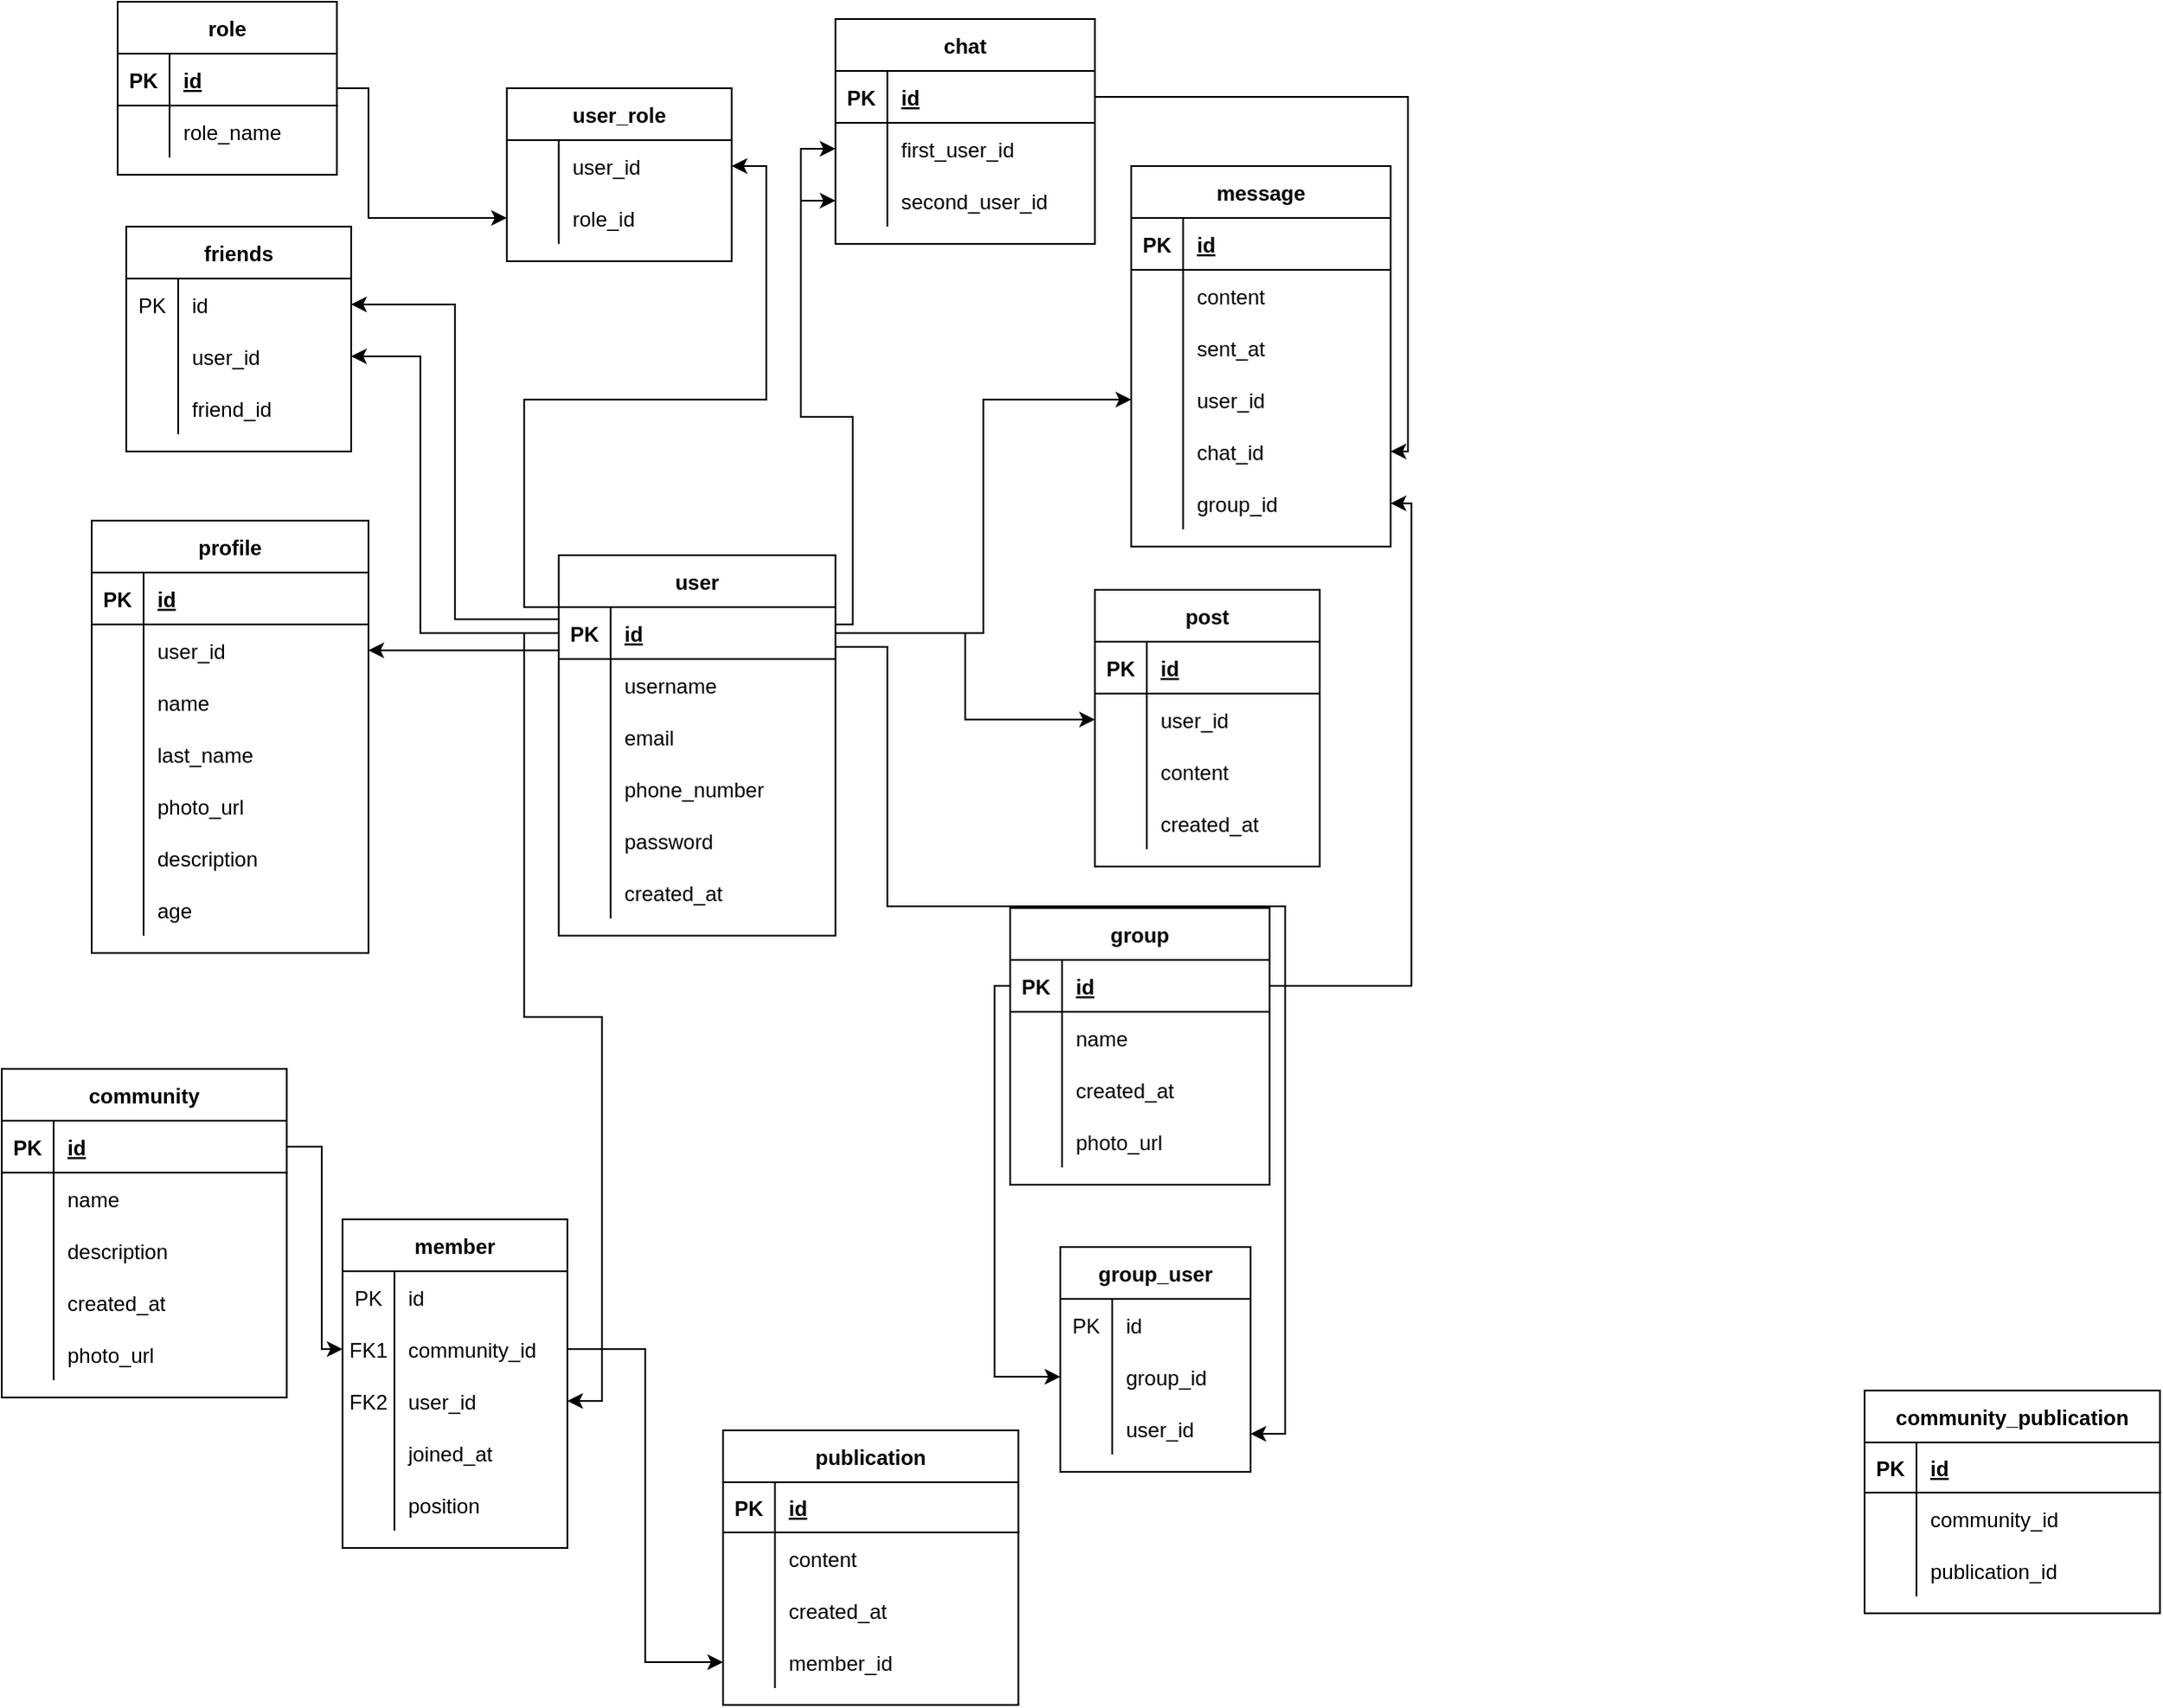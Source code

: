<mxfile version="26.1.0">
  <diagram id="R2lEEEUBdFMjLlhIrx00" name="Page-1">
    <mxGraphModel dx="1793" dy="989" grid="0" gridSize="10" guides="1" tooltips="1" connect="1" arrows="1" fold="1" page="1" pageScale="1" pageWidth="850" pageHeight="1100" math="0" shadow="0" extFonts="Permanent Marker^https://fonts.googleapis.com/css?family=Permanent+Marker">
      <root>
        <mxCell id="0" />
        <mxCell id="1" parent="0" />
        <mxCell id="zOq0NpyIbV-08qBn0nny-80" style="edgeStyle=orthogonalEdgeStyle;rounded=0;orthogonalLoop=1;jettySize=auto;html=1;entryX=0;entryY=0.5;entryDx=0;entryDy=0;" parent="1" source="C-vyLk0tnHw3VtMMgP7b-2" target="zOq0NpyIbV-08qBn0nny-77" edge="1">
          <mxGeometry relative="1" as="geometry">
            <Array as="points">
              <mxPoint x="239" y="60" />
              <mxPoint x="239" y="135" />
            </Array>
          </mxGeometry>
        </mxCell>
        <mxCell id="C-vyLk0tnHw3VtMMgP7b-2" value="role" style="shape=table;startSize=30;container=1;collapsible=1;childLayout=tableLayout;fixedRows=1;rowLines=0;fontStyle=1;align=center;resizeLast=1;" parent="1" vertex="1">
          <mxGeometry x="94" y="10" width="126.75" height="100" as="geometry" />
        </mxCell>
        <mxCell id="C-vyLk0tnHw3VtMMgP7b-3" value="" style="shape=partialRectangle;collapsible=0;dropTarget=0;pointerEvents=0;fillColor=none;points=[[0,0.5],[1,0.5]];portConstraint=eastwest;top=0;left=0;right=0;bottom=1;" parent="C-vyLk0tnHw3VtMMgP7b-2" vertex="1">
          <mxGeometry y="30" width="126.75" height="30" as="geometry" />
        </mxCell>
        <mxCell id="C-vyLk0tnHw3VtMMgP7b-4" value="PK" style="shape=partialRectangle;overflow=hidden;connectable=0;fillColor=none;top=0;left=0;bottom=0;right=0;fontStyle=1;" parent="C-vyLk0tnHw3VtMMgP7b-3" vertex="1">
          <mxGeometry width="30" height="30" as="geometry">
            <mxRectangle width="30" height="30" as="alternateBounds" />
          </mxGeometry>
        </mxCell>
        <mxCell id="C-vyLk0tnHw3VtMMgP7b-5" value="id" style="shape=partialRectangle;overflow=hidden;connectable=0;fillColor=none;top=0;left=0;bottom=0;right=0;align=left;spacingLeft=6;fontStyle=5;" parent="C-vyLk0tnHw3VtMMgP7b-3" vertex="1">
          <mxGeometry x="30" width="96.75" height="30" as="geometry">
            <mxRectangle width="96.75" height="30" as="alternateBounds" />
          </mxGeometry>
        </mxCell>
        <mxCell id="C-vyLk0tnHw3VtMMgP7b-6" value="" style="shape=partialRectangle;collapsible=0;dropTarget=0;pointerEvents=0;fillColor=none;points=[[0,0.5],[1,0.5]];portConstraint=eastwest;top=0;left=0;right=0;bottom=0;" parent="C-vyLk0tnHw3VtMMgP7b-2" vertex="1">
          <mxGeometry y="60" width="126.75" height="30" as="geometry" />
        </mxCell>
        <mxCell id="C-vyLk0tnHw3VtMMgP7b-7" value="" style="shape=partialRectangle;overflow=hidden;connectable=0;fillColor=none;top=0;left=0;bottom=0;right=0;" parent="C-vyLk0tnHw3VtMMgP7b-6" vertex="1">
          <mxGeometry width="30" height="30" as="geometry">
            <mxRectangle width="30" height="30" as="alternateBounds" />
          </mxGeometry>
        </mxCell>
        <mxCell id="C-vyLk0tnHw3VtMMgP7b-8" value="role_name" style="shape=partialRectangle;overflow=hidden;connectable=0;fillColor=none;top=0;left=0;bottom=0;right=0;align=left;spacingLeft=6;" parent="C-vyLk0tnHw3VtMMgP7b-6" vertex="1">
          <mxGeometry x="30" width="96.75" height="30" as="geometry">
            <mxRectangle width="96.75" height="30" as="alternateBounds" />
          </mxGeometry>
        </mxCell>
        <mxCell id="C-vyLk0tnHw3VtMMgP7b-13" value="message" style="shape=table;startSize=30;container=1;collapsible=1;childLayout=tableLayout;fixedRows=1;rowLines=0;fontStyle=1;align=center;resizeLast=1;" parent="1" vertex="1">
          <mxGeometry x="680" y="105" width="150" height="220" as="geometry">
            <mxRectangle x="600" y="40" width="90" height="30" as="alternateBounds" />
          </mxGeometry>
        </mxCell>
        <mxCell id="C-vyLk0tnHw3VtMMgP7b-14" value="" style="shape=partialRectangle;collapsible=0;dropTarget=0;pointerEvents=0;fillColor=none;points=[[0,0.5],[1,0.5]];portConstraint=eastwest;top=0;left=0;right=0;bottom=1;" parent="C-vyLk0tnHw3VtMMgP7b-13" vertex="1">
          <mxGeometry y="30" width="150" height="30" as="geometry" />
        </mxCell>
        <mxCell id="C-vyLk0tnHw3VtMMgP7b-15" value="PK" style="shape=partialRectangle;overflow=hidden;connectable=0;fillColor=none;top=0;left=0;bottom=0;right=0;fontStyle=1;" parent="C-vyLk0tnHw3VtMMgP7b-14" vertex="1">
          <mxGeometry width="30" height="30" as="geometry">
            <mxRectangle width="30" height="30" as="alternateBounds" />
          </mxGeometry>
        </mxCell>
        <mxCell id="C-vyLk0tnHw3VtMMgP7b-16" value="id" style="shape=partialRectangle;overflow=hidden;connectable=0;fillColor=none;top=0;left=0;bottom=0;right=0;align=left;spacingLeft=6;fontStyle=5;" parent="C-vyLk0tnHw3VtMMgP7b-14" vertex="1">
          <mxGeometry x="30" width="120" height="30" as="geometry">
            <mxRectangle width="120" height="30" as="alternateBounds" />
          </mxGeometry>
        </mxCell>
        <mxCell id="vLbWd0pSc0Ayg1i6Gnix-24" value="" style="shape=partialRectangle;collapsible=0;dropTarget=0;pointerEvents=0;fillColor=none;points=[[0,0.5],[1,0.5]];portConstraint=eastwest;top=0;left=0;right=0;bottom=0;" parent="C-vyLk0tnHw3VtMMgP7b-13" vertex="1">
          <mxGeometry y="60" width="150" height="30" as="geometry" />
        </mxCell>
        <mxCell id="vLbWd0pSc0Ayg1i6Gnix-25" value="" style="shape=partialRectangle;overflow=hidden;connectable=0;fillColor=none;top=0;left=0;bottom=0;right=0;" parent="vLbWd0pSc0Ayg1i6Gnix-24" vertex="1">
          <mxGeometry width="30" height="30" as="geometry">
            <mxRectangle width="30" height="30" as="alternateBounds" />
          </mxGeometry>
        </mxCell>
        <mxCell id="vLbWd0pSc0Ayg1i6Gnix-26" value="content" style="shape=partialRectangle;overflow=hidden;connectable=0;fillColor=none;top=0;left=0;bottom=0;right=0;align=left;spacingLeft=6;" parent="vLbWd0pSc0Ayg1i6Gnix-24" vertex="1">
          <mxGeometry x="30" width="120" height="30" as="geometry">
            <mxRectangle width="120" height="30" as="alternateBounds" />
          </mxGeometry>
        </mxCell>
        <mxCell id="vLbWd0pSc0Ayg1i6Gnix-27" value="" style="shape=partialRectangle;collapsible=0;dropTarget=0;pointerEvents=0;fillColor=none;points=[[0,0.5],[1,0.5]];portConstraint=eastwest;top=0;left=0;right=0;bottom=0;" parent="C-vyLk0tnHw3VtMMgP7b-13" vertex="1">
          <mxGeometry y="90" width="150" height="30" as="geometry" />
        </mxCell>
        <mxCell id="vLbWd0pSc0Ayg1i6Gnix-28" value="" style="shape=partialRectangle;overflow=hidden;connectable=0;fillColor=none;top=0;left=0;bottom=0;right=0;" parent="vLbWd0pSc0Ayg1i6Gnix-27" vertex="1">
          <mxGeometry width="30" height="30" as="geometry">
            <mxRectangle width="30" height="30" as="alternateBounds" />
          </mxGeometry>
        </mxCell>
        <mxCell id="vLbWd0pSc0Ayg1i6Gnix-29" value="sent_at" style="shape=partialRectangle;overflow=hidden;connectable=0;fillColor=none;top=0;left=0;bottom=0;right=0;align=left;spacingLeft=6;" parent="vLbWd0pSc0Ayg1i6Gnix-27" vertex="1">
          <mxGeometry x="30" width="120" height="30" as="geometry">
            <mxRectangle width="120" height="30" as="alternateBounds" />
          </mxGeometry>
        </mxCell>
        <mxCell id="l4jxo0iHNZfHnMaYvKjQ-14" value="" style="shape=partialRectangle;collapsible=0;dropTarget=0;pointerEvents=0;fillColor=none;points=[[0,0.5],[1,0.5]];portConstraint=eastwest;top=0;left=0;right=0;bottom=0;" vertex="1" parent="C-vyLk0tnHw3VtMMgP7b-13">
          <mxGeometry y="120" width="150" height="30" as="geometry" />
        </mxCell>
        <mxCell id="l4jxo0iHNZfHnMaYvKjQ-15" value="" style="shape=partialRectangle;overflow=hidden;connectable=0;fillColor=none;top=0;left=0;bottom=0;right=0;" vertex="1" parent="l4jxo0iHNZfHnMaYvKjQ-14">
          <mxGeometry width="30" height="30" as="geometry">
            <mxRectangle width="30" height="30" as="alternateBounds" />
          </mxGeometry>
        </mxCell>
        <mxCell id="l4jxo0iHNZfHnMaYvKjQ-16" value="user_id" style="shape=partialRectangle;overflow=hidden;connectable=0;fillColor=none;top=0;left=0;bottom=0;right=0;align=left;spacingLeft=6;" vertex="1" parent="l4jxo0iHNZfHnMaYvKjQ-14">
          <mxGeometry x="30" width="120" height="30" as="geometry">
            <mxRectangle width="120" height="30" as="alternateBounds" />
          </mxGeometry>
        </mxCell>
        <mxCell id="l4jxo0iHNZfHnMaYvKjQ-88" value="" style="shape=partialRectangle;collapsible=0;dropTarget=0;pointerEvents=0;fillColor=none;points=[[0,0.5],[1,0.5]];portConstraint=eastwest;top=0;left=0;right=0;bottom=0;" vertex="1" parent="C-vyLk0tnHw3VtMMgP7b-13">
          <mxGeometry y="150" width="150" height="30" as="geometry" />
        </mxCell>
        <mxCell id="l4jxo0iHNZfHnMaYvKjQ-89" value="" style="shape=partialRectangle;overflow=hidden;connectable=0;fillColor=none;top=0;left=0;bottom=0;right=0;" vertex="1" parent="l4jxo0iHNZfHnMaYvKjQ-88">
          <mxGeometry width="30" height="30" as="geometry">
            <mxRectangle width="30" height="30" as="alternateBounds" />
          </mxGeometry>
        </mxCell>
        <mxCell id="l4jxo0iHNZfHnMaYvKjQ-90" value="chat_id" style="shape=partialRectangle;overflow=hidden;connectable=0;fillColor=none;top=0;left=0;bottom=0;right=0;align=left;spacingLeft=6;" vertex="1" parent="l4jxo0iHNZfHnMaYvKjQ-88">
          <mxGeometry x="30" width="120" height="30" as="geometry">
            <mxRectangle width="120" height="30" as="alternateBounds" />
          </mxGeometry>
        </mxCell>
        <mxCell id="l4jxo0iHNZfHnMaYvKjQ-91" value="" style="shape=partialRectangle;collapsible=0;dropTarget=0;pointerEvents=0;fillColor=none;points=[[0,0.5],[1,0.5]];portConstraint=eastwest;top=0;left=0;right=0;bottom=0;" vertex="1" parent="C-vyLk0tnHw3VtMMgP7b-13">
          <mxGeometry y="180" width="150" height="30" as="geometry" />
        </mxCell>
        <mxCell id="l4jxo0iHNZfHnMaYvKjQ-92" value="" style="shape=partialRectangle;overflow=hidden;connectable=0;fillColor=none;top=0;left=0;bottom=0;right=0;" vertex="1" parent="l4jxo0iHNZfHnMaYvKjQ-91">
          <mxGeometry width="30" height="30" as="geometry">
            <mxRectangle width="30" height="30" as="alternateBounds" />
          </mxGeometry>
        </mxCell>
        <mxCell id="l4jxo0iHNZfHnMaYvKjQ-93" value="group_id" style="shape=partialRectangle;overflow=hidden;connectable=0;fillColor=none;top=0;left=0;bottom=0;right=0;align=left;spacingLeft=6;" vertex="1" parent="l4jxo0iHNZfHnMaYvKjQ-91">
          <mxGeometry x="30" width="120" height="30" as="geometry">
            <mxRectangle width="120" height="30" as="alternateBounds" />
          </mxGeometry>
        </mxCell>
        <mxCell id="C-vyLk0tnHw3VtMMgP7b-23" value="user" style="shape=table;startSize=30;container=1;collapsible=1;childLayout=tableLayout;fixedRows=1;rowLines=0;fontStyle=1;align=center;resizeLast=1;" parent="1" vertex="1">
          <mxGeometry x="349" y="330" width="160" height="220" as="geometry" />
        </mxCell>
        <mxCell id="C-vyLk0tnHw3VtMMgP7b-24" value="" style="shape=partialRectangle;collapsible=0;dropTarget=0;pointerEvents=0;fillColor=none;points=[[0,0.5],[1,0.5]];portConstraint=eastwest;top=0;left=0;right=0;bottom=1;" parent="C-vyLk0tnHw3VtMMgP7b-23" vertex="1">
          <mxGeometry y="30" width="160" height="30" as="geometry" />
        </mxCell>
        <mxCell id="C-vyLk0tnHw3VtMMgP7b-25" value="PK" style="shape=partialRectangle;overflow=hidden;connectable=0;fillColor=none;top=0;left=0;bottom=0;right=0;fontStyle=1;" parent="C-vyLk0tnHw3VtMMgP7b-24" vertex="1">
          <mxGeometry width="30" height="30" as="geometry">
            <mxRectangle width="30" height="30" as="alternateBounds" />
          </mxGeometry>
        </mxCell>
        <mxCell id="C-vyLk0tnHw3VtMMgP7b-26" value="id" style="shape=partialRectangle;overflow=hidden;connectable=0;fillColor=none;top=0;left=0;bottom=0;right=0;align=left;spacingLeft=6;fontStyle=5;" parent="C-vyLk0tnHw3VtMMgP7b-24" vertex="1">
          <mxGeometry x="30" width="130" height="30" as="geometry">
            <mxRectangle width="130" height="30" as="alternateBounds" />
          </mxGeometry>
        </mxCell>
        <mxCell id="C-vyLk0tnHw3VtMMgP7b-27" value="" style="shape=partialRectangle;collapsible=0;dropTarget=0;pointerEvents=0;fillColor=none;points=[[0,0.5],[1,0.5]];portConstraint=eastwest;top=0;left=0;right=0;bottom=0;" parent="C-vyLk0tnHw3VtMMgP7b-23" vertex="1">
          <mxGeometry y="60" width="160" height="30" as="geometry" />
        </mxCell>
        <mxCell id="C-vyLk0tnHw3VtMMgP7b-28" value="" style="shape=partialRectangle;overflow=hidden;connectable=0;fillColor=none;top=0;left=0;bottom=0;right=0;" parent="C-vyLk0tnHw3VtMMgP7b-27" vertex="1">
          <mxGeometry width="30" height="30" as="geometry">
            <mxRectangle width="30" height="30" as="alternateBounds" />
          </mxGeometry>
        </mxCell>
        <mxCell id="C-vyLk0tnHw3VtMMgP7b-29" value="username" style="shape=partialRectangle;overflow=hidden;connectable=0;fillColor=none;top=0;left=0;bottom=0;right=0;align=left;spacingLeft=6;" parent="C-vyLk0tnHw3VtMMgP7b-27" vertex="1">
          <mxGeometry x="30" width="130" height="30" as="geometry">
            <mxRectangle width="130" height="30" as="alternateBounds" />
          </mxGeometry>
        </mxCell>
        <mxCell id="vLbWd0pSc0Ayg1i6Gnix-1" value="" style="shape=partialRectangle;collapsible=0;dropTarget=0;pointerEvents=0;fillColor=none;points=[[0,0.5],[1,0.5]];portConstraint=eastwest;top=0;left=0;right=0;bottom=0;" parent="C-vyLk0tnHw3VtMMgP7b-23" vertex="1">
          <mxGeometry y="90" width="160" height="30" as="geometry" />
        </mxCell>
        <mxCell id="vLbWd0pSc0Ayg1i6Gnix-2" value="" style="shape=partialRectangle;overflow=hidden;connectable=0;fillColor=none;top=0;left=0;bottom=0;right=0;" parent="vLbWd0pSc0Ayg1i6Gnix-1" vertex="1">
          <mxGeometry width="30" height="30" as="geometry">
            <mxRectangle width="30" height="30" as="alternateBounds" />
          </mxGeometry>
        </mxCell>
        <mxCell id="vLbWd0pSc0Ayg1i6Gnix-3" value="email" style="shape=partialRectangle;overflow=hidden;connectable=0;fillColor=none;top=0;left=0;bottom=0;right=0;align=left;spacingLeft=6;" parent="vLbWd0pSc0Ayg1i6Gnix-1" vertex="1">
          <mxGeometry x="30" width="130" height="30" as="geometry">
            <mxRectangle width="130" height="30" as="alternateBounds" />
          </mxGeometry>
        </mxCell>
        <mxCell id="vLbWd0pSc0Ayg1i6Gnix-4" value="" style="shape=partialRectangle;collapsible=0;dropTarget=0;pointerEvents=0;fillColor=none;points=[[0,0.5],[1,0.5]];portConstraint=eastwest;top=0;left=0;right=0;bottom=0;" parent="C-vyLk0tnHw3VtMMgP7b-23" vertex="1">
          <mxGeometry y="120" width="160" height="30" as="geometry" />
        </mxCell>
        <mxCell id="vLbWd0pSc0Ayg1i6Gnix-5" value="" style="shape=partialRectangle;overflow=hidden;connectable=0;fillColor=none;top=0;left=0;bottom=0;right=0;" parent="vLbWd0pSc0Ayg1i6Gnix-4" vertex="1">
          <mxGeometry width="30" height="30" as="geometry">
            <mxRectangle width="30" height="30" as="alternateBounds" />
          </mxGeometry>
        </mxCell>
        <mxCell id="vLbWd0pSc0Ayg1i6Gnix-6" value="phone_number" style="shape=partialRectangle;overflow=hidden;connectable=0;fillColor=none;top=0;left=0;bottom=0;right=0;align=left;spacingLeft=6;" parent="vLbWd0pSc0Ayg1i6Gnix-4" vertex="1">
          <mxGeometry x="30" width="130" height="30" as="geometry">
            <mxRectangle width="130" height="30" as="alternateBounds" />
          </mxGeometry>
        </mxCell>
        <mxCell id="vLbWd0pSc0Ayg1i6Gnix-16" value="" style="shape=partialRectangle;collapsible=0;dropTarget=0;pointerEvents=0;fillColor=none;points=[[0,0.5],[1,0.5]];portConstraint=eastwest;top=0;left=0;right=0;bottom=0;" parent="C-vyLk0tnHw3VtMMgP7b-23" vertex="1">
          <mxGeometry y="150" width="160" height="30" as="geometry" />
        </mxCell>
        <mxCell id="vLbWd0pSc0Ayg1i6Gnix-17" value="" style="shape=partialRectangle;overflow=hidden;connectable=0;fillColor=none;top=0;left=0;bottom=0;right=0;" parent="vLbWd0pSc0Ayg1i6Gnix-16" vertex="1">
          <mxGeometry width="30" height="30" as="geometry">
            <mxRectangle width="30" height="30" as="alternateBounds" />
          </mxGeometry>
        </mxCell>
        <mxCell id="vLbWd0pSc0Ayg1i6Gnix-18" value="password" style="shape=partialRectangle;overflow=hidden;connectable=0;fillColor=none;top=0;left=0;bottom=0;right=0;align=left;spacingLeft=6;" parent="vLbWd0pSc0Ayg1i6Gnix-16" vertex="1">
          <mxGeometry x="30" width="130" height="30" as="geometry">
            <mxRectangle width="130" height="30" as="alternateBounds" />
          </mxGeometry>
        </mxCell>
        <mxCell id="vLbWd0pSc0Ayg1i6Gnix-19" value="" style="shape=partialRectangle;collapsible=0;dropTarget=0;pointerEvents=0;fillColor=none;points=[[0,0.5],[1,0.5]];portConstraint=eastwest;top=0;left=0;right=0;bottom=0;" parent="C-vyLk0tnHw3VtMMgP7b-23" vertex="1">
          <mxGeometry y="180" width="160" height="30" as="geometry" />
        </mxCell>
        <mxCell id="vLbWd0pSc0Ayg1i6Gnix-20" value="" style="shape=partialRectangle;overflow=hidden;connectable=0;fillColor=none;top=0;left=0;bottom=0;right=0;" parent="vLbWd0pSc0Ayg1i6Gnix-19" vertex="1">
          <mxGeometry width="30" height="30" as="geometry">
            <mxRectangle width="30" height="30" as="alternateBounds" />
          </mxGeometry>
        </mxCell>
        <mxCell id="vLbWd0pSc0Ayg1i6Gnix-21" value="created_at" style="shape=partialRectangle;overflow=hidden;connectable=0;fillColor=none;top=0;left=0;bottom=0;right=0;align=left;spacingLeft=6;" parent="vLbWd0pSc0Ayg1i6Gnix-19" vertex="1">
          <mxGeometry x="30" width="130" height="30" as="geometry">
            <mxRectangle width="130" height="30" as="alternateBounds" />
          </mxGeometry>
        </mxCell>
        <mxCell id="vLbWd0pSc0Ayg1i6Gnix-32" value="post" style="shape=table;startSize=30;container=1;collapsible=1;childLayout=tableLayout;fixedRows=1;rowLines=0;fontStyle=1;align=center;resizeLast=1;" parent="1" vertex="1">
          <mxGeometry x="659" y="350" width="130" height="160" as="geometry" />
        </mxCell>
        <mxCell id="vLbWd0pSc0Ayg1i6Gnix-33" value="" style="shape=partialRectangle;collapsible=0;dropTarget=0;pointerEvents=0;fillColor=none;points=[[0,0.5],[1,0.5]];portConstraint=eastwest;top=0;left=0;right=0;bottom=1;" parent="vLbWd0pSc0Ayg1i6Gnix-32" vertex="1">
          <mxGeometry y="30" width="130" height="30" as="geometry" />
        </mxCell>
        <mxCell id="vLbWd0pSc0Ayg1i6Gnix-34" value="PK" style="shape=partialRectangle;overflow=hidden;connectable=0;fillColor=none;top=0;left=0;bottom=0;right=0;fontStyle=1;" parent="vLbWd0pSc0Ayg1i6Gnix-33" vertex="1">
          <mxGeometry width="30" height="30" as="geometry">
            <mxRectangle width="30" height="30" as="alternateBounds" />
          </mxGeometry>
        </mxCell>
        <mxCell id="vLbWd0pSc0Ayg1i6Gnix-35" value="id" style="shape=partialRectangle;overflow=hidden;connectable=0;fillColor=none;top=0;left=0;bottom=0;right=0;align=left;spacingLeft=6;fontStyle=5;" parent="vLbWd0pSc0Ayg1i6Gnix-33" vertex="1">
          <mxGeometry x="30" width="100" height="30" as="geometry">
            <mxRectangle width="100" height="30" as="alternateBounds" />
          </mxGeometry>
        </mxCell>
        <mxCell id="vLbWd0pSc0Ayg1i6Gnix-36" value="" style="shape=partialRectangle;collapsible=0;dropTarget=0;pointerEvents=0;fillColor=none;points=[[0,0.5],[1,0.5]];portConstraint=eastwest;top=0;left=0;right=0;bottom=0;" parent="vLbWd0pSc0Ayg1i6Gnix-32" vertex="1">
          <mxGeometry y="60" width="130" height="30" as="geometry" />
        </mxCell>
        <mxCell id="vLbWd0pSc0Ayg1i6Gnix-37" value="" style="shape=partialRectangle;overflow=hidden;connectable=0;fillColor=none;top=0;left=0;bottom=0;right=0;" parent="vLbWd0pSc0Ayg1i6Gnix-36" vertex="1">
          <mxGeometry width="30" height="30" as="geometry">
            <mxRectangle width="30" height="30" as="alternateBounds" />
          </mxGeometry>
        </mxCell>
        <mxCell id="vLbWd0pSc0Ayg1i6Gnix-38" value="user_id" style="shape=partialRectangle;overflow=hidden;connectable=0;fillColor=none;top=0;left=0;bottom=0;right=0;align=left;spacingLeft=6;" parent="vLbWd0pSc0Ayg1i6Gnix-36" vertex="1">
          <mxGeometry x="30" width="100" height="30" as="geometry">
            <mxRectangle width="100" height="30" as="alternateBounds" />
          </mxGeometry>
        </mxCell>
        <mxCell id="vLbWd0pSc0Ayg1i6Gnix-39" value="" style="shape=partialRectangle;collapsible=0;dropTarget=0;pointerEvents=0;fillColor=none;points=[[0,0.5],[1,0.5]];portConstraint=eastwest;top=0;left=0;right=0;bottom=0;" parent="vLbWd0pSc0Ayg1i6Gnix-32" vertex="1">
          <mxGeometry y="90" width="130" height="30" as="geometry" />
        </mxCell>
        <mxCell id="vLbWd0pSc0Ayg1i6Gnix-40" value="" style="shape=partialRectangle;overflow=hidden;connectable=0;fillColor=none;top=0;left=0;bottom=0;right=0;" parent="vLbWd0pSc0Ayg1i6Gnix-39" vertex="1">
          <mxGeometry width="30" height="30" as="geometry">
            <mxRectangle width="30" height="30" as="alternateBounds" />
          </mxGeometry>
        </mxCell>
        <mxCell id="vLbWd0pSc0Ayg1i6Gnix-41" value="content" style="shape=partialRectangle;overflow=hidden;connectable=0;fillColor=none;top=0;left=0;bottom=0;right=0;align=left;spacingLeft=6;" parent="vLbWd0pSc0Ayg1i6Gnix-39" vertex="1">
          <mxGeometry x="30" width="100" height="30" as="geometry">
            <mxRectangle width="100" height="30" as="alternateBounds" />
          </mxGeometry>
        </mxCell>
        <mxCell id="vLbWd0pSc0Ayg1i6Gnix-42" value="" style="shape=partialRectangle;collapsible=0;dropTarget=0;pointerEvents=0;fillColor=none;points=[[0,0.5],[1,0.5]];portConstraint=eastwest;top=0;left=0;right=0;bottom=0;" parent="vLbWd0pSc0Ayg1i6Gnix-32" vertex="1">
          <mxGeometry y="120" width="130" height="30" as="geometry" />
        </mxCell>
        <mxCell id="vLbWd0pSc0Ayg1i6Gnix-43" value="" style="shape=partialRectangle;overflow=hidden;connectable=0;fillColor=none;top=0;left=0;bottom=0;right=0;" parent="vLbWd0pSc0Ayg1i6Gnix-42" vertex="1">
          <mxGeometry width="30" height="30" as="geometry">
            <mxRectangle width="30" height="30" as="alternateBounds" />
          </mxGeometry>
        </mxCell>
        <mxCell id="vLbWd0pSc0Ayg1i6Gnix-44" value="created_at" style="shape=partialRectangle;overflow=hidden;connectable=0;fillColor=none;top=0;left=0;bottom=0;right=0;align=left;spacingLeft=6;" parent="vLbWd0pSc0Ayg1i6Gnix-42" vertex="1">
          <mxGeometry x="30" width="100" height="30" as="geometry">
            <mxRectangle width="100" height="30" as="alternateBounds" />
          </mxGeometry>
        </mxCell>
        <mxCell id="vLbWd0pSc0Ayg1i6Gnix-45" value="friends" style="shape=table;startSize=30;container=1;collapsible=1;childLayout=tableLayout;fixedRows=1;rowLines=0;fontStyle=1;align=center;resizeLast=1;" parent="1" vertex="1">
          <mxGeometry x="99" y="140" width="130" height="130" as="geometry" />
        </mxCell>
        <mxCell id="vLbWd0pSc0Ayg1i6Gnix-49" value="" style="shape=partialRectangle;collapsible=0;dropTarget=0;pointerEvents=0;fillColor=none;points=[[0,0.5],[1,0.5]];portConstraint=eastwest;top=0;left=0;right=0;bottom=0;" parent="vLbWd0pSc0Ayg1i6Gnix-45" vertex="1">
          <mxGeometry y="30" width="130" height="30" as="geometry" />
        </mxCell>
        <mxCell id="vLbWd0pSc0Ayg1i6Gnix-50" value="PK" style="shape=partialRectangle;overflow=hidden;connectable=0;fillColor=none;top=0;left=0;bottom=0;right=0;" parent="vLbWd0pSc0Ayg1i6Gnix-49" vertex="1">
          <mxGeometry width="30" height="30" as="geometry">
            <mxRectangle width="30" height="30" as="alternateBounds" />
          </mxGeometry>
        </mxCell>
        <mxCell id="vLbWd0pSc0Ayg1i6Gnix-51" value="id" style="shape=partialRectangle;overflow=hidden;connectable=0;fillColor=none;top=0;left=0;bottom=0;right=0;align=left;spacingLeft=6;" parent="vLbWd0pSc0Ayg1i6Gnix-49" vertex="1">
          <mxGeometry x="30" width="100" height="30" as="geometry">
            <mxRectangle width="100" height="30" as="alternateBounds" />
          </mxGeometry>
        </mxCell>
        <mxCell id="vLbWd0pSc0Ayg1i6Gnix-52" value="" style="shape=partialRectangle;collapsible=0;dropTarget=0;pointerEvents=0;fillColor=none;points=[[0,0.5],[1,0.5]];portConstraint=eastwest;top=0;left=0;right=0;bottom=0;" parent="vLbWd0pSc0Ayg1i6Gnix-45" vertex="1">
          <mxGeometry y="60" width="130" height="30" as="geometry" />
        </mxCell>
        <mxCell id="vLbWd0pSc0Ayg1i6Gnix-53" value="" style="shape=partialRectangle;overflow=hidden;connectable=0;fillColor=none;top=0;left=0;bottom=0;right=0;" parent="vLbWd0pSc0Ayg1i6Gnix-52" vertex="1">
          <mxGeometry width="30" height="30" as="geometry">
            <mxRectangle width="30" height="30" as="alternateBounds" />
          </mxGeometry>
        </mxCell>
        <mxCell id="vLbWd0pSc0Ayg1i6Gnix-54" value="user_id" style="shape=partialRectangle;overflow=hidden;connectable=0;fillColor=none;top=0;left=0;bottom=0;right=0;align=left;spacingLeft=6;" parent="vLbWd0pSc0Ayg1i6Gnix-52" vertex="1">
          <mxGeometry x="30" width="100" height="30" as="geometry">
            <mxRectangle width="100" height="30" as="alternateBounds" />
          </mxGeometry>
        </mxCell>
        <mxCell id="l4jxo0iHNZfHnMaYvKjQ-1" value="" style="shape=partialRectangle;collapsible=0;dropTarget=0;pointerEvents=0;fillColor=none;points=[[0,0.5],[1,0.5]];portConstraint=eastwest;top=0;left=0;right=0;bottom=0;" vertex="1" parent="vLbWd0pSc0Ayg1i6Gnix-45">
          <mxGeometry y="90" width="130" height="30" as="geometry" />
        </mxCell>
        <mxCell id="l4jxo0iHNZfHnMaYvKjQ-2" value="" style="shape=partialRectangle;overflow=hidden;connectable=0;fillColor=none;top=0;left=0;bottom=0;right=0;" vertex="1" parent="l4jxo0iHNZfHnMaYvKjQ-1">
          <mxGeometry width="30" height="30" as="geometry">
            <mxRectangle width="30" height="30" as="alternateBounds" />
          </mxGeometry>
        </mxCell>
        <mxCell id="l4jxo0iHNZfHnMaYvKjQ-3" value="friend_id" style="shape=partialRectangle;overflow=hidden;connectable=0;fillColor=none;top=0;left=0;bottom=0;right=0;align=left;spacingLeft=6;" vertex="1" parent="l4jxo0iHNZfHnMaYvKjQ-1">
          <mxGeometry x="30" width="100" height="30" as="geometry">
            <mxRectangle width="100" height="30" as="alternateBounds" />
          </mxGeometry>
        </mxCell>
        <mxCell id="vLbWd0pSc0Ayg1i6Gnix-58" value="community" style="shape=table;startSize=30;container=1;collapsible=1;childLayout=tableLayout;fixedRows=1;rowLines=0;fontStyle=1;align=center;resizeLast=1;" parent="1" vertex="1">
          <mxGeometry x="27" y="627" width="164.75" height="190" as="geometry" />
        </mxCell>
        <mxCell id="vLbWd0pSc0Ayg1i6Gnix-59" value="" style="shape=partialRectangle;collapsible=0;dropTarget=0;pointerEvents=0;fillColor=none;points=[[0,0.5],[1,0.5]];portConstraint=eastwest;top=0;left=0;right=0;bottom=1;" parent="vLbWd0pSc0Ayg1i6Gnix-58" vertex="1">
          <mxGeometry y="30" width="164.75" height="30" as="geometry" />
        </mxCell>
        <mxCell id="vLbWd0pSc0Ayg1i6Gnix-60" value="PK" style="shape=partialRectangle;overflow=hidden;connectable=0;fillColor=none;top=0;left=0;bottom=0;right=0;fontStyle=1;" parent="vLbWd0pSc0Ayg1i6Gnix-59" vertex="1">
          <mxGeometry width="30" height="30" as="geometry">
            <mxRectangle width="30" height="30" as="alternateBounds" />
          </mxGeometry>
        </mxCell>
        <mxCell id="vLbWd0pSc0Ayg1i6Gnix-61" value="id" style="shape=partialRectangle;overflow=hidden;connectable=0;fillColor=none;top=0;left=0;bottom=0;right=0;align=left;spacingLeft=6;fontStyle=5;" parent="vLbWd0pSc0Ayg1i6Gnix-59" vertex="1">
          <mxGeometry x="30" width="134.75" height="30" as="geometry">
            <mxRectangle width="134.75" height="30" as="alternateBounds" />
          </mxGeometry>
        </mxCell>
        <mxCell id="vLbWd0pSc0Ayg1i6Gnix-62" value="" style="shape=partialRectangle;collapsible=0;dropTarget=0;pointerEvents=0;fillColor=none;points=[[0,0.5],[1,0.5]];portConstraint=eastwest;top=0;left=0;right=0;bottom=0;" parent="vLbWd0pSc0Ayg1i6Gnix-58" vertex="1">
          <mxGeometry y="60" width="164.75" height="30" as="geometry" />
        </mxCell>
        <mxCell id="vLbWd0pSc0Ayg1i6Gnix-63" value="" style="shape=partialRectangle;overflow=hidden;connectable=0;fillColor=none;top=0;left=0;bottom=0;right=0;" parent="vLbWd0pSc0Ayg1i6Gnix-62" vertex="1">
          <mxGeometry width="30" height="30" as="geometry">
            <mxRectangle width="30" height="30" as="alternateBounds" />
          </mxGeometry>
        </mxCell>
        <mxCell id="vLbWd0pSc0Ayg1i6Gnix-64" value="name" style="shape=partialRectangle;overflow=hidden;connectable=0;fillColor=none;top=0;left=0;bottom=0;right=0;align=left;spacingLeft=6;" parent="vLbWd0pSc0Ayg1i6Gnix-62" vertex="1">
          <mxGeometry x="30" width="134.75" height="30" as="geometry">
            <mxRectangle width="134.75" height="30" as="alternateBounds" />
          </mxGeometry>
        </mxCell>
        <mxCell id="vLbWd0pSc0Ayg1i6Gnix-65" value="" style="shape=partialRectangle;collapsible=0;dropTarget=0;pointerEvents=0;fillColor=none;points=[[0,0.5],[1,0.5]];portConstraint=eastwest;top=0;left=0;right=0;bottom=0;" parent="vLbWd0pSc0Ayg1i6Gnix-58" vertex="1">
          <mxGeometry y="90" width="164.75" height="30" as="geometry" />
        </mxCell>
        <mxCell id="vLbWd0pSc0Ayg1i6Gnix-66" value="" style="shape=partialRectangle;overflow=hidden;connectable=0;fillColor=none;top=0;left=0;bottom=0;right=0;" parent="vLbWd0pSc0Ayg1i6Gnix-65" vertex="1">
          <mxGeometry width="30" height="30" as="geometry">
            <mxRectangle width="30" height="30" as="alternateBounds" />
          </mxGeometry>
        </mxCell>
        <mxCell id="vLbWd0pSc0Ayg1i6Gnix-67" value="description" style="shape=partialRectangle;overflow=hidden;connectable=0;fillColor=none;top=0;left=0;bottom=0;right=0;align=left;spacingLeft=6;" parent="vLbWd0pSc0Ayg1i6Gnix-65" vertex="1">
          <mxGeometry x="30" width="134.75" height="30" as="geometry">
            <mxRectangle width="134.75" height="30" as="alternateBounds" />
          </mxGeometry>
        </mxCell>
        <mxCell id="vLbWd0pSc0Ayg1i6Gnix-68" value="" style="shape=partialRectangle;collapsible=0;dropTarget=0;pointerEvents=0;fillColor=none;points=[[0,0.5],[1,0.5]];portConstraint=eastwest;top=0;left=0;right=0;bottom=0;" parent="vLbWd0pSc0Ayg1i6Gnix-58" vertex="1">
          <mxGeometry y="120" width="164.75" height="30" as="geometry" />
        </mxCell>
        <mxCell id="vLbWd0pSc0Ayg1i6Gnix-69" value="" style="shape=partialRectangle;overflow=hidden;connectable=0;fillColor=none;top=0;left=0;bottom=0;right=0;" parent="vLbWd0pSc0Ayg1i6Gnix-68" vertex="1">
          <mxGeometry width="30" height="30" as="geometry">
            <mxRectangle width="30" height="30" as="alternateBounds" />
          </mxGeometry>
        </mxCell>
        <mxCell id="vLbWd0pSc0Ayg1i6Gnix-70" value="created_at" style="shape=partialRectangle;overflow=hidden;connectable=0;fillColor=none;top=0;left=0;bottom=0;right=0;align=left;spacingLeft=6;" parent="vLbWd0pSc0Ayg1i6Gnix-68" vertex="1">
          <mxGeometry x="30" width="134.75" height="30" as="geometry">
            <mxRectangle width="134.75" height="30" as="alternateBounds" />
          </mxGeometry>
        </mxCell>
        <mxCell id="zOq0NpyIbV-08qBn0nny-53" value="" style="shape=partialRectangle;collapsible=0;dropTarget=0;pointerEvents=0;fillColor=none;points=[[0,0.5],[1,0.5]];portConstraint=eastwest;top=0;left=0;right=0;bottom=0;" parent="vLbWd0pSc0Ayg1i6Gnix-58" vertex="1">
          <mxGeometry y="150" width="164.75" height="30" as="geometry" />
        </mxCell>
        <mxCell id="zOq0NpyIbV-08qBn0nny-54" value="" style="shape=partialRectangle;overflow=hidden;connectable=0;fillColor=none;top=0;left=0;bottom=0;right=0;" parent="zOq0NpyIbV-08qBn0nny-53" vertex="1">
          <mxGeometry width="30" height="30" as="geometry">
            <mxRectangle width="30" height="30" as="alternateBounds" />
          </mxGeometry>
        </mxCell>
        <mxCell id="zOq0NpyIbV-08qBn0nny-55" value="photo_url" style="shape=partialRectangle;overflow=hidden;connectable=0;fillColor=none;top=0;left=0;bottom=0;right=0;align=left;spacingLeft=6;" parent="zOq0NpyIbV-08qBn0nny-53" vertex="1">
          <mxGeometry x="30" width="134.75" height="30" as="geometry">
            <mxRectangle width="134.75" height="30" as="alternateBounds" />
          </mxGeometry>
        </mxCell>
        <mxCell id="vLbWd0pSc0Ayg1i6Gnix-71" value="member" style="shape=table;startSize=30;container=1;collapsible=1;childLayout=tableLayout;fixedRows=1;rowLines=0;fontStyle=1;align=center;resizeLast=1;" parent="1" vertex="1">
          <mxGeometry x="224" y="714" width="130" height="190.0" as="geometry" />
        </mxCell>
        <mxCell id="l4jxo0iHNZfHnMaYvKjQ-59" value="" style="shape=partialRectangle;collapsible=0;dropTarget=0;pointerEvents=0;fillColor=none;points=[[0,0.5],[1,0.5]];portConstraint=eastwest;top=0;left=0;right=0;bottom=0;" vertex="1" parent="vLbWd0pSc0Ayg1i6Gnix-71">
          <mxGeometry y="30" width="130" height="30" as="geometry" />
        </mxCell>
        <mxCell id="l4jxo0iHNZfHnMaYvKjQ-60" value="PK" style="shape=partialRectangle;overflow=hidden;connectable=0;fillColor=none;top=0;left=0;bottom=0;right=0;" vertex="1" parent="l4jxo0iHNZfHnMaYvKjQ-59">
          <mxGeometry width="30" height="30" as="geometry">
            <mxRectangle width="30" height="30" as="alternateBounds" />
          </mxGeometry>
        </mxCell>
        <mxCell id="l4jxo0iHNZfHnMaYvKjQ-61" value="id" style="shape=partialRectangle;overflow=hidden;connectable=0;fillColor=none;top=0;left=0;bottom=0;right=0;align=left;spacingLeft=6;" vertex="1" parent="l4jxo0iHNZfHnMaYvKjQ-59">
          <mxGeometry x="30" width="100" height="30" as="geometry">
            <mxRectangle width="100" height="30" as="alternateBounds" />
          </mxGeometry>
        </mxCell>
        <mxCell id="vLbWd0pSc0Ayg1i6Gnix-75" value="" style="shape=partialRectangle;collapsible=0;dropTarget=0;pointerEvents=0;fillColor=none;points=[[0,0.5],[1,0.5]];portConstraint=eastwest;top=0;left=0;right=0;bottom=0;" parent="vLbWd0pSc0Ayg1i6Gnix-71" vertex="1">
          <mxGeometry y="60" width="130" height="30" as="geometry" />
        </mxCell>
        <mxCell id="vLbWd0pSc0Ayg1i6Gnix-76" value="FK1" style="shape=partialRectangle;overflow=hidden;connectable=0;fillColor=none;top=0;left=0;bottom=0;right=0;" parent="vLbWd0pSc0Ayg1i6Gnix-75" vertex="1">
          <mxGeometry width="30" height="30" as="geometry">
            <mxRectangle width="30" height="30" as="alternateBounds" />
          </mxGeometry>
        </mxCell>
        <mxCell id="vLbWd0pSc0Ayg1i6Gnix-77" value="community_id" style="shape=partialRectangle;overflow=hidden;connectable=0;fillColor=none;top=0;left=0;bottom=0;right=0;align=left;spacingLeft=6;" parent="vLbWd0pSc0Ayg1i6Gnix-75" vertex="1">
          <mxGeometry x="30" width="100" height="30" as="geometry">
            <mxRectangle width="100" height="30" as="alternateBounds" />
          </mxGeometry>
        </mxCell>
        <mxCell id="vLbWd0pSc0Ayg1i6Gnix-78" value="" style="shape=partialRectangle;collapsible=0;dropTarget=0;pointerEvents=0;fillColor=none;points=[[0,0.5],[1,0.5]];portConstraint=eastwest;top=0;left=0;right=0;bottom=0;" parent="vLbWd0pSc0Ayg1i6Gnix-71" vertex="1">
          <mxGeometry y="90" width="130" height="30" as="geometry" />
        </mxCell>
        <mxCell id="vLbWd0pSc0Ayg1i6Gnix-79" value="FK2" style="shape=partialRectangle;overflow=hidden;connectable=0;fillColor=none;top=0;left=0;bottom=0;right=0;" parent="vLbWd0pSc0Ayg1i6Gnix-78" vertex="1">
          <mxGeometry width="30" height="30" as="geometry">
            <mxRectangle width="30" height="30" as="alternateBounds" />
          </mxGeometry>
        </mxCell>
        <mxCell id="vLbWd0pSc0Ayg1i6Gnix-80" value="user_id" style="shape=partialRectangle;overflow=hidden;connectable=0;fillColor=none;top=0;left=0;bottom=0;right=0;align=left;spacingLeft=6;" parent="vLbWd0pSc0Ayg1i6Gnix-78" vertex="1">
          <mxGeometry x="30" width="100" height="30" as="geometry">
            <mxRectangle width="100" height="30" as="alternateBounds" />
          </mxGeometry>
        </mxCell>
        <mxCell id="vLbWd0pSc0Ayg1i6Gnix-81" value="" style="shape=partialRectangle;collapsible=0;dropTarget=0;pointerEvents=0;fillColor=none;points=[[0,0.5],[1,0.5]];portConstraint=eastwest;top=0;left=0;right=0;bottom=0;" parent="vLbWd0pSc0Ayg1i6Gnix-71" vertex="1">
          <mxGeometry y="120" width="130" height="30" as="geometry" />
        </mxCell>
        <mxCell id="vLbWd0pSc0Ayg1i6Gnix-82" value="" style="shape=partialRectangle;overflow=hidden;connectable=0;fillColor=none;top=0;left=0;bottom=0;right=0;" parent="vLbWd0pSc0Ayg1i6Gnix-81" vertex="1">
          <mxGeometry width="30" height="30" as="geometry">
            <mxRectangle width="30" height="30" as="alternateBounds" />
          </mxGeometry>
        </mxCell>
        <mxCell id="vLbWd0pSc0Ayg1i6Gnix-83" value="joined_at" style="shape=partialRectangle;overflow=hidden;connectable=0;fillColor=none;top=0;left=0;bottom=0;right=0;align=left;spacingLeft=6;" parent="vLbWd0pSc0Ayg1i6Gnix-81" vertex="1">
          <mxGeometry x="30" width="100" height="30" as="geometry">
            <mxRectangle width="100" height="30" as="alternateBounds" />
          </mxGeometry>
        </mxCell>
        <mxCell id="zOq0NpyIbV-08qBn0nny-50" value="" style="shape=partialRectangle;collapsible=0;dropTarget=0;pointerEvents=0;fillColor=none;points=[[0,0.5],[1,0.5]];portConstraint=eastwest;top=0;left=0;right=0;bottom=0;" parent="vLbWd0pSc0Ayg1i6Gnix-71" vertex="1">
          <mxGeometry y="150" width="130" height="30" as="geometry" />
        </mxCell>
        <mxCell id="zOq0NpyIbV-08qBn0nny-51" value="" style="shape=partialRectangle;overflow=hidden;connectable=0;fillColor=none;top=0;left=0;bottom=0;right=0;" parent="zOq0NpyIbV-08qBn0nny-50" vertex="1">
          <mxGeometry width="30" height="30" as="geometry">
            <mxRectangle width="30" height="30" as="alternateBounds" />
          </mxGeometry>
        </mxCell>
        <mxCell id="zOq0NpyIbV-08qBn0nny-52" value="position" style="shape=partialRectangle;overflow=hidden;connectable=0;fillColor=none;top=0;left=0;bottom=0;right=0;align=left;spacingLeft=6;" parent="zOq0NpyIbV-08qBn0nny-50" vertex="1">
          <mxGeometry x="30" width="100" height="30" as="geometry">
            <mxRectangle width="100" height="30" as="alternateBounds" />
          </mxGeometry>
        </mxCell>
        <mxCell id="vLbWd0pSc0Ayg1i6Gnix-122" value="profile" style="shape=table;startSize=30;container=1;collapsible=1;childLayout=tableLayout;fixedRows=1;rowLines=0;fontStyle=1;align=center;resizeLast=1;" parent="1" vertex="1">
          <mxGeometry x="79" y="310" width="160" height="250" as="geometry" />
        </mxCell>
        <mxCell id="vLbWd0pSc0Ayg1i6Gnix-123" value="" style="shape=partialRectangle;collapsible=0;dropTarget=0;pointerEvents=0;fillColor=none;points=[[0,0.5],[1,0.5]];portConstraint=eastwest;top=0;left=0;right=0;bottom=1;" parent="vLbWd0pSc0Ayg1i6Gnix-122" vertex="1">
          <mxGeometry y="30" width="160" height="30" as="geometry" />
        </mxCell>
        <mxCell id="vLbWd0pSc0Ayg1i6Gnix-124" value="PK" style="shape=partialRectangle;overflow=hidden;connectable=0;fillColor=none;top=0;left=0;bottom=0;right=0;fontStyle=1;" parent="vLbWd0pSc0Ayg1i6Gnix-123" vertex="1">
          <mxGeometry width="30" height="30" as="geometry">
            <mxRectangle width="30" height="30" as="alternateBounds" />
          </mxGeometry>
        </mxCell>
        <mxCell id="vLbWd0pSc0Ayg1i6Gnix-125" value="id" style="shape=partialRectangle;overflow=hidden;connectable=0;fillColor=none;top=0;left=0;bottom=0;right=0;align=left;spacingLeft=6;fontStyle=5;" parent="vLbWd0pSc0Ayg1i6Gnix-123" vertex="1">
          <mxGeometry x="30" width="130" height="30" as="geometry">
            <mxRectangle width="130" height="30" as="alternateBounds" />
          </mxGeometry>
        </mxCell>
        <mxCell id="vLbWd0pSc0Ayg1i6Gnix-126" value="" style="shape=partialRectangle;collapsible=0;dropTarget=0;pointerEvents=0;fillColor=none;points=[[0,0.5],[1,0.5]];portConstraint=eastwest;top=0;left=0;right=0;bottom=0;" parent="vLbWd0pSc0Ayg1i6Gnix-122" vertex="1">
          <mxGeometry y="60" width="160" height="30" as="geometry" />
        </mxCell>
        <mxCell id="vLbWd0pSc0Ayg1i6Gnix-127" value="" style="shape=partialRectangle;overflow=hidden;connectable=0;fillColor=none;top=0;left=0;bottom=0;right=0;" parent="vLbWd0pSc0Ayg1i6Gnix-126" vertex="1">
          <mxGeometry width="30" height="30" as="geometry">
            <mxRectangle width="30" height="30" as="alternateBounds" />
          </mxGeometry>
        </mxCell>
        <mxCell id="vLbWd0pSc0Ayg1i6Gnix-128" value="user_id" style="shape=partialRectangle;overflow=hidden;connectable=0;fillColor=none;top=0;left=0;bottom=0;right=0;align=left;spacingLeft=6;" parent="vLbWd0pSc0Ayg1i6Gnix-126" vertex="1">
          <mxGeometry x="30" width="130" height="30" as="geometry">
            <mxRectangle width="130" height="30" as="alternateBounds" />
          </mxGeometry>
        </mxCell>
        <mxCell id="vLbWd0pSc0Ayg1i6Gnix-135" value="" style="shape=partialRectangle;collapsible=0;dropTarget=0;pointerEvents=0;fillColor=none;points=[[0,0.5],[1,0.5]];portConstraint=eastwest;top=0;left=0;right=0;bottom=0;" parent="vLbWd0pSc0Ayg1i6Gnix-122" vertex="1">
          <mxGeometry y="90" width="160" height="30" as="geometry" />
        </mxCell>
        <mxCell id="vLbWd0pSc0Ayg1i6Gnix-136" value="" style="shape=partialRectangle;overflow=hidden;connectable=0;fillColor=none;top=0;left=0;bottom=0;right=0;" parent="vLbWd0pSc0Ayg1i6Gnix-135" vertex="1">
          <mxGeometry width="30" height="30" as="geometry">
            <mxRectangle width="30" height="30" as="alternateBounds" />
          </mxGeometry>
        </mxCell>
        <mxCell id="vLbWd0pSc0Ayg1i6Gnix-137" value="name" style="shape=partialRectangle;overflow=hidden;connectable=0;fillColor=none;top=0;left=0;bottom=0;right=0;align=left;spacingLeft=6;" parent="vLbWd0pSc0Ayg1i6Gnix-135" vertex="1">
          <mxGeometry x="30" width="130" height="30" as="geometry">
            <mxRectangle width="130" height="30" as="alternateBounds" />
          </mxGeometry>
        </mxCell>
        <mxCell id="vLbWd0pSc0Ayg1i6Gnix-138" value="" style="shape=partialRectangle;collapsible=0;dropTarget=0;pointerEvents=0;fillColor=none;points=[[0,0.5],[1,0.5]];portConstraint=eastwest;top=0;left=0;right=0;bottom=0;" parent="vLbWd0pSc0Ayg1i6Gnix-122" vertex="1">
          <mxGeometry y="120" width="160" height="30" as="geometry" />
        </mxCell>
        <mxCell id="vLbWd0pSc0Ayg1i6Gnix-139" value="" style="shape=partialRectangle;overflow=hidden;connectable=0;fillColor=none;top=0;left=0;bottom=0;right=0;" parent="vLbWd0pSc0Ayg1i6Gnix-138" vertex="1">
          <mxGeometry width="30" height="30" as="geometry">
            <mxRectangle width="30" height="30" as="alternateBounds" />
          </mxGeometry>
        </mxCell>
        <mxCell id="vLbWd0pSc0Ayg1i6Gnix-140" value="last_name" style="shape=partialRectangle;overflow=hidden;connectable=0;fillColor=none;top=0;left=0;bottom=0;right=0;align=left;spacingLeft=6;" parent="vLbWd0pSc0Ayg1i6Gnix-138" vertex="1">
          <mxGeometry x="30" width="130" height="30" as="geometry">
            <mxRectangle width="130" height="30" as="alternateBounds" />
          </mxGeometry>
        </mxCell>
        <mxCell id="vLbWd0pSc0Ayg1i6Gnix-141" value="" style="shape=partialRectangle;collapsible=0;dropTarget=0;pointerEvents=0;fillColor=none;points=[[0,0.5],[1,0.5]];portConstraint=eastwest;top=0;left=0;right=0;bottom=0;" parent="vLbWd0pSc0Ayg1i6Gnix-122" vertex="1">
          <mxGeometry y="150" width="160" height="30" as="geometry" />
        </mxCell>
        <mxCell id="vLbWd0pSc0Ayg1i6Gnix-142" value="" style="shape=partialRectangle;overflow=hidden;connectable=0;fillColor=none;top=0;left=0;bottom=0;right=0;" parent="vLbWd0pSc0Ayg1i6Gnix-141" vertex="1">
          <mxGeometry width="30" height="30" as="geometry">
            <mxRectangle width="30" height="30" as="alternateBounds" />
          </mxGeometry>
        </mxCell>
        <mxCell id="vLbWd0pSc0Ayg1i6Gnix-143" value="photo_url" style="shape=partialRectangle;overflow=hidden;connectable=0;fillColor=none;top=0;left=0;bottom=0;right=0;align=left;spacingLeft=6;" parent="vLbWd0pSc0Ayg1i6Gnix-141" vertex="1">
          <mxGeometry x="30" width="130" height="30" as="geometry">
            <mxRectangle width="130" height="30" as="alternateBounds" />
          </mxGeometry>
        </mxCell>
        <mxCell id="vLbWd0pSc0Ayg1i6Gnix-144" value="" style="shape=partialRectangle;collapsible=0;dropTarget=0;pointerEvents=0;fillColor=none;points=[[0,0.5],[1,0.5]];portConstraint=eastwest;top=0;left=0;right=0;bottom=0;" parent="vLbWd0pSc0Ayg1i6Gnix-122" vertex="1">
          <mxGeometry y="180" width="160" height="30" as="geometry" />
        </mxCell>
        <mxCell id="vLbWd0pSc0Ayg1i6Gnix-145" value="" style="shape=partialRectangle;overflow=hidden;connectable=0;fillColor=none;top=0;left=0;bottom=0;right=0;" parent="vLbWd0pSc0Ayg1i6Gnix-144" vertex="1">
          <mxGeometry width="30" height="30" as="geometry">
            <mxRectangle width="30" height="30" as="alternateBounds" />
          </mxGeometry>
        </mxCell>
        <mxCell id="vLbWd0pSc0Ayg1i6Gnix-146" value="description" style="shape=partialRectangle;overflow=hidden;connectable=0;fillColor=none;top=0;left=0;bottom=0;right=0;align=left;spacingLeft=6;" parent="vLbWd0pSc0Ayg1i6Gnix-144" vertex="1">
          <mxGeometry x="30" width="130" height="30" as="geometry">
            <mxRectangle width="130" height="30" as="alternateBounds" />
          </mxGeometry>
        </mxCell>
        <mxCell id="vLbWd0pSc0Ayg1i6Gnix-147" value="" style="shape=partialRectangle;collapsible=0;dropTarget=0;pointerEvents=0;fillColor=none;points=[[0,0.5],[1,0.5]];portConstraint=eastwest;top=0;left=0;right=0;bottom=0;" parent="vLbWd0pSc0Ayg1i6Gnix-122" vertex="1">
          <mxGeometry y="210" width="160" height="30" as="geometry" />
        </mxCell>
        <mxCell id="vLbWd0pSc0Ayg1i6Gnix-148" value="" style="shape=partialRectangle;overflow=hidden;connectable=0;fillColor=none;top=0;left=0;bottom=0;right=0;" parent="vLbWd0pSc0Ayg1i6Gnix-147" vertex="1">
          <mxGeometry width="30" height="30" as="geometry">
            <mxRectangle width="30" height="30" as="alternateBounds" />
          </mxGeometry>
        </mxCell>
        <mxCell id="vLbWd0pSc0Ayg1i6Gnix-149" value="age" style="shape=partialRectangle;overflow=hidden;connectable=0;fillColor=none;top=0;left=0;bottom=0;right=0;align=left;spacingLeft=6;" parent="vLbWd0pSc0Ayg1i6Gnix-147" vertex="1">
          <mxGeometry x="30" width="130" height="30" as="geometry">
            <mxRectangle width="130" height="30" as="alternateBounds" />
          </mxGeometry>
        </mxCell>
        <mxCell id="zOq0NpyIbV-08qBn0nny-7" value="chat" style="shape=table;startSize=30;container=1;collapsible=1;childLayout=tableLayout;fixedRows=1;rowLines=0;fontStyle=1;align=center;resizeLast=1;" parent="1" vertex="1">
          <mxGeometry x="509" y="20" width="150" height="130" as="geometry">
            <mxRectangle x="600" y="40" width="90" height="30" as="alternateBounds" />
          </mxGeometry>
        </mxCell>
        <mxCell id="zOq0NpyIbV-08qBn0nny-8" value="" style="shape=partialRectangle;collapsible=0;dropTarget=0;pointerEvents=0;fillColor=none;points=[[0,0.5],[1,0.5]];portConstraint=eastwest;top=0;left=0;right=0;bottom=1;" parent="zOq0NpyIbV-08qBn0nny-7" vertex="1">
          <mxGeometry y="30" width="150" height="30" as="geometry" />
        </mxCell>
        <mxCell id="zOq0NpyIbV-08qBn0nny-9" value="PK" style="shape=partialRectangle;overflow=hidden;connectable=0;fillColor=none;top=0;left=0;bottom=0;right=0;fontStyle=1;" parent="zOq0NpyIbV-08qBn0nny-8" vertex="1">
          <mxGeometry width="30" height="30" as="geometry">
            <mxRectangle width="30" height="30" as="alternateBounds" />
          </mxGeometry>
        </mxCell>
        <mxCell id="zOq0NpyIbV-08qBn0nny-10" value="id" style="shape=partialRectangle;overflow=hidden;connectable=0;fillColor=none;top=0;left=0;bottom=0;right=0;align=left;spacingLeft=6;fontStyle=5;" parent="zOq0NpyIbV-08qBn0nny-8" vertex="1">
          <mxGeometry x="30" width="120" height="30" as="geometry">
            <mxRectangle width="120" height="30" as="alternateBounds" />
          </mxGeometry>
        </mxCell>
        <mxCell id="zOq0NpyIbV-08qBn0nny-11" value="" style="shape=partialRectangle;collapsible=0;dropTarget=0;pointerEvents=0;fillColor=none;points=[[0,0.5],[1,0.5]];portConstraint=eastwest;top=0;left=0;right=0;bottom=0;" parent="zOq0NpyIbV-08qBn0nny-7" vertex="1">
          <mxGeometry y="60" width="150" height="30" as="geometry" />
        </mxCell>
        <mxCell id="zOq0NpyIbV-08qBn0nny-12" value="" style="shape=partialRectangle;overflow=hidden;connectable=0;fillColor=none;top=0;left=0;bottom=0;right=0;" parent="zOq0NpyIbV-08qBn0nny-11" vertex="1">
          <mxGeometry width="30" height="30" as="geometry">
            <mxRectangle width="30" height="30" as="alternateBounds" />
          </mxGeometry>
        </mxCell>
        <mxCell id="zOq0NpyIbV-08qBn0nny-13" value="first_user_id" style="shape=partialRectangle;overflow=hidden;connectable=0;fillColor=none;top=0;left=0;bottom=0;right=0;align=left;spacingLeft=6;" parent="zOq0NpyIbV-08qBn0nny-11" vertex="1">
          <mxGeometry x="30" width="120" height="30" as="geometry">
            <mxRectangle width="120" height="30" as="alternateBounds" />
          </mxGeometry>
        </mxCell>
        <mxCell id="zOq0NpyIbV-08qBn0nny-14" value="" style="shape=partialRectangle;collapsible=0;dropTarget=0;pointerEvents=0;fillColor=none;points=[[0,0.5],[1,0.5]];portConstraint=eastwest;top=0;left=0;right=0;bottom=0;" parent="zOq0NpyIbV-08qBn0nny-7" vertex="1">
          <mxGeometry y="90" width="150" height="30" as="geometry" />
        </mxCell>
        <mxCell id="zOq0NpyIbV-08qBn0nny-15" value="" style="shape=partialRectangle;overflow=hidden;connectable=0;fillColor=none;top=0;left=0;bottom=0;right=0;" parent="zOq0NpyIbV-08qBn0nny-14" vertex="1">
          <mxGeometry width="30" height="30" as="geometry">
            <mxRectangle width="30" height="30" as="alternateBounds" />
          </mxGeometry>
        </mxCell>
        <mxCell id="zOq0NpyIbV-08qBn0nny-16" value="second_user_id" style="shape=partialRectangle;overflow=hidden;connectable=0;fillColor=none;top=0;left=0;bottom=0;right=0;align=left;spacingLeft=6;" parent="zOq0NpyIbV-08qBn0nny-14" vertex="1">
          <mxGeometry x="30" width="120" height="30" as="geometry">
            <mxRectangle width="120" height="30" as="alternateBounds" />
          </mxGeometry>
        </mxCell>
        <mxCell id="zOq0NpyIbV-08qBn0nny-23" value="group" style="shape=table;startSize=30;container=1;collapsible=1;childLayout=tableLayout;fixedRows=1;rowLines=0;fontStyle=1;align=center;resizeLast=1;" parent="1" vertex="1">
          <mxGeometry x="610" y="534" width="150" height="160" as="geometry">
            <mxRectangle x="600" y="40" width="90" height="30" as="alternateBounds" />
          </mxGeometry>
        </mxCell>
        <mxCell id="zOq0NpyIbV-08qBn0nny-24" value="" style="shape=partialRectangle;collapsible=0;dropTarget=0;pointerEvents=0;fillColor=none;points=[[0,0.5],[1,0.5]];portConstraint=eastwest;top=0;left=0;right=0;bottom=1;" parent="zOq0NpyIbV-08qBn0nny-23" vertex="1">
          <mxGeometry y="30" width="150" height="30" as="geometry" />
        </mxCell>
        <mxCell id="zOq0NpyIbV-08qBn0nny-25" value="PK" style="shape=partialRectangle;overflow=hidden;connectable=0;fillColor=none;top=0;left=0;bottom=0;right=0;fontStyle=1;" parent="zOq0NpyIbV-08qBn0nny-24" vertex="1">
          <mxGeometry width="30" height="30" as="geometry">
            <mxRectangle width="30" height="30" as="alternateBounds" />
          </mxGeometry>
        </mxCell>
        <mxCell id="zOq0NpyIbV-08qBn0nny-26" value="id" style="shape=partialRectangle;overflow=hidden;connectable=0;fillColor=none;top=0;left=0;bottom=0;right=0;align=left;spacingLeft=6;fontStyle=5;" parent="zOq0NpyIbV-08qBn0nny-24" vertex="1">
          <mxGeometry x="30" width="120" height="30" as="geometry">
            <mxRectangle width="120" height="30" as="alternateBounds" />
          </mxGeometry>
        </mxCell>
        <mxCell id="zOq0NpyIbV-08qBn0nny-27" value="" style="shape=partialRectangle;collapsible=0;dropTarget=0;pointerEvents=0;fillColor=none;points=[[0,0.5],[1,0.5]];portConstraint=eastwest;top=0;left=0;right=0;bottom=0;" parent="zOq0NpyIbV-08qBn0nny-23" vertex="1">
          <mxGeometry y="60" width="150" height="30" as="geometry" />
        </mxCell>
        <mxCell id="zOq0NpyIbV-08qBn0nny-28" value="" style="shape=partialRectangle;overflow=hidden;connectable=0;fillColor=none;top=0;left=0;bottom=0;right=0;" parent="zOq0NpyIbV-08qBn0nny-27" vertex="1">
          <mxGeometry width="30" height="30" as="geometry">
            <mxRectangle width="30" height="30" as="alternateBounds" />
          </mxGeometry>
        </mxCell>
        <mxCell id="zOq0NpyIbV-08qBn0nny-29" value="name" style="shape=partialRectangle;overflow=hidden;connectable=0;fillColor=none;top=0;left=0;bottom=0;right=0;align=left;spacingLeft=6;" parent="zOq0NpyIbV-08qBn0nny-27" vertex="1">
          <mxGeometry x="30" width="120" height="30" as="geometry">
            <mxRectangle width="120" height="30" as="alternateBounds" />
          </mxGeometry>
        </mxCell>
        <mxCell id="zOq0NpyIbV-08qBn0nny-30" value="" style="shape=partialRectangle;collapsible=0;dropTarget=0;pointerEvents=0;fillColor=none;points=[[0,0.5],[1,0.5]];portConstraint=eastwest;top=0;left=0;right=0;bottom=0;" parent="zOq0NpyIbV-08qBn0nny-23" vertex="1">
          <mxGeometry y="90" width="150" height="30" as="geometry" />
        </mxCell>
        <mxCell id="zOq0NpyIbV-08qBn0nny-31" value="" style="shape=partialRectangle;overflow=hidden;connectable=0;fillColor=none;top=0;left=0;bottom=0;right=0;" parent="zOq0NpyIbV-08qBn0nny-30" vertex="1">
          <mxGeometry width="30" height="30" as="geometry">
            <mxRectangle width="30" height="30" as="alternateBounds" />
          </mxGeometry>
        </mxCell>
        <mxCell id="zOq0NpyIbV-08qBn0nny-32" value="created_at" style="shape=partialRectangle;overflow=hidden;connectable=0;fillColor=none;top=0;left=0;bottom=0;right=0;align=left;spacingLeft=6;" parent="zOq0NpyIbV-08qBn0nny-30" vertex="1">
          <mxGeometry x="30" width="120" height="30" as="geometry">
            <mxRectangle width="120" height="30" as="alternateBounds" />
          </mxGeometry>
        </mxCell>
        <mxCell id="zOq0NpyIbV-08qBn0nny-47" value="" style="shape=partialRectangle;collapsible=0;dropTarget=0;pointerEvents=0;fillColor=none;points=[[0,0.5],[1,0.5]];portConstraint=eastwest;top=0;left=0;right=0;bottom=0;" parent="zOq0NpyIbV-08qBn0nny-23" vertex="1">
          <mxGeometry y="120" width="150" height="30" as="geometry" />
        </mxCell>
        <mxCell id="zOq0NpyIbV-08qBn0nny-48" value="" style="shape=partialRectangle;overflow=hidden;connectable=0;fillColor=none;top=0;left=0;bottom=0;right=0;" parent="zOq0NpyIbV-08qBn0nny-47" vertex="1">
          <mxGeometry width="30" height="30" as="geometry">
            <mxRectangle width="30" height="30" as="alternateBounds" />
          </mxGeometry>
        </mxCell>
        <mxCell id="zOq0NpyIbV-08qBn0nny-49" value="photo_url" style="shape=partialRectangle;overflow=hidden;connectable=0;fillColor=none;top=0;left=0;bottom=0;right=0;align=left;spacingLeft=6;" parent="zOq0NpyIbV-08qBn0nny-47" vertex="1">
          <mxGeometry x="30" width="120" height="30" as="geometry">
            <mxRectangle width="120" height="30" as="alternateBounds" />
          </mxGeometry>
        </mxCell>
        <mxCell id="zOq0NpyIbV-08qBn0nny-36" value="group_user" style="shape=table;startSize=30;container=1;collapsible=1;childLayout=tableLayout;fixedRows=1;rowLines=0;fontStyle=1;align=center;resizeLast=1;" parent="1" vertex="1">
          <mxGeometry x="639" y="730" width="110" height="130" as="geometry">
            <mxRectangle x="600" y="40" width="90" height="30" as="alternateBounds" />
          </mxGeometry>
        </mxCell>
        <mxCell id="zOq0NpyIbV-08qBn0nny-40" value="" style="shape=partialRectangle;collapsible=0;dropTarget=0;pointerEvents=0;fillColor=none;points=[[0,0.5],[1,0.5]];portConstraint=eastwest;top=0;left=0;right=0;bottom=0;" parent="zOq0NpyIbV-08qBn0nny-36" vertex="1">
          <mxGeometry y="30" width="110" height="30" as="geometry" />
        </mxCell>
        <mxCell id="zOq0NpyIbV-08qBn0nny-41" value="PK" style="shape=partialRectangle;overflow=hidden;connectable=0;fillColor=none;top=0;left=0;bottom=0;right=0;" parent="zOq0NpyIbV-08qBn0nny-40" vertex="1">
          <mxGeometry width="30" height="30" as="geometry">
            <mxRectangle width="30" height="30" as="alternateBounds" />
          </mxGeometry>
        </mxCell>
        <mxCell id="zOq0NpyIbV-08qBn0nny-42" value="id" style="shape=partialRectangle;overflow=hidden;connectable=0;fillColor=none;top=0;left=0;bottom=0;right=0;align=left;spacingLeft=6;" parent="zOq0NpyIbV-08qBn0nny-40" vertex="1">
          <mxGeometry x="30" width="80" height="30" as="geometry">
            <mxRectangle width="80" height="30" as="alternateBounds" />
          </mxGeometry>
        </mxCell>
        <mxCell id="zOq0NpyIbV-08qBn0nny-43" value="" style="shape=partialRectangle;collapsible=0;dropTarget=0;pointerEvents=0;fillColor=none;points=[[0,0.5],[1,0.5]];portConstraint=eastwest;top=0;left=0;right=0;bottom=0;" parent="zOq0NpyIbV-08qBn0nny-36" vertex="1">
          <mxGeometry y="60" width="110" height="30" as="geometry" />
        </mxCell>
        <mxCell id="zOq0NpyIbV-08qBn0nny-44" value="" style="shape=partialRectangle;overflow=hidden;connectable=0;fillColor=none;top=0;left=0;bottom=0;right=0;" parent="zOq0NpyIbV-08qBn0nny-43" vertex="1">
          <mxGeometry width="30" height="30" as="geometry">
            <mxRectangle width="30" height="30" as="alternateBounds" />
          </mxGeometry>
        </mxCell>
        <mxCell id="zOq0NpyIbV-08qBn0nny-45" value="group_id" style="shape=partialRectangle;overflow=hidden;connectable=0;fillColor=none;top=0;left=0;bottom=0;right=0;align=left;spacingLeft=6;" parent="zOq0NpyIbV-08qBn0nny-43" vertex="1">
          <mxGeometry x="30" width="80" height="30" as="geometry">
            <mxRectangle width="80" height="30" as="alternateBounds" />
          </mxGeometry>
        </mxCell>
        <mxCell id="l4jxo0iHNZfHnMaYvKjQ-96" value="" style="shape=partialRectangle;collapsible=0;dropTarget=0;pointerEvents=0;fillColor=none;points=[[0,0.5],[1,0.5]];portConstraint=eastwest;top=0;left=0;right=0;bottom=0;" vertex="1" parent="zOq0NpyIbV-08qBn0nny-36">
          <mxGeometry y="90" width="110" height="30" as="geometry" />
        </mxCell>
        <mxCell id="l4jxo0iHNZfHnMaYvKjQ-97" value="" style="shape=partialRectangle;overflow=hidden;connectable=0;fillColor=none;top=0;left=0;bottom=0;right=0;" vertex="1" parent="l4jxo0iHNZfHnMaYvKjQ-96">
          <mxGeometry width="30" height="30" as="geometry">
            <mxRectangle width="30" height="30" as="alternateBounds" />
          </mxGeometry>
        </mxCell>
        <mxCell id="l4jxo0iHNZfHnMaYvKjQ-98" value="user_id" style="shape=partialRectangle;overflow=hidden;connectable=0;fillColor=none;top=0;left=0;bottom=0;right=0;align=left;spacingLeft=6;" vertex="1" parent="l4jxo0iHNZfHnMaYvKjQ-96">
          <mxGeometry x="30" width="80" height="30" as="geometry">
            <mxRectangle width="80" height="30" as="alternateBounds" />
          </mxGeometry>
        </mxCell>
        <mxCell id="zOq0NpyIbV-08qBn0nny-56" style="edgeStyle=orthogonalEdgeStyle;rounded=0;orthogonalLoop=1;jettySize=auto;html=1;entryX=0;entryY=0.5;entryDx=0;entryDy=0;" parent="1" source="C-vyLk0tnHw3VtMMgP7b-24" target="vLbWd0pSc0Ayg1i6Gnix-36" edge="1">
          <mxGeometry relative="1" as="geometry" />
        </mxCell>
        <mxCell id="zOq0NpyIbV-08qBn0nny-57" style="edgeStyle=orthogonalEdgeStyle;rounded=0;orthogonalLoop=1;jettySize=auto;html=1;entryX=1;entryY=0.5;entryDx=0;entryDy=0;exitX=0.003;exitY=0.233;exitDx=0;exitDy=0;exitPerimeter=0;" parent="1" source="C-vyLk0tnHw3VtMMgP7b-24" target="vLbWd0pSc0Ayg1i6Gnix-49" edge="1">
          <mxGeometry relative="1" as="geometry" />
        </mxCell>
        <mxCell id="zOq0NpyIbV-08qBn0nny-58" style="edgeStyle=orthogonalEdgeStyle;rounded=0;orthogonalLoop=1;jettySize=auto;html=1;entryX=1;entryY=0.5;entryDx=0;entryDy=0;" parent="1" source="C-vyLk0tnHw3VtMMgP7b-24" target="vLbWd0pSc0Ayg1i6Gnix-52" edge="1">
          <mxGeometry relative="1" as="geometry">
            <Array as="points">
              <mxPoint x="269" y="375" />
              <mxPoint x="269" y="215" />
            </Array>
          </mxGeometry>
        </mxCell>
        <mxCell id="zOq0NpyIbV-08qBn0nny-59" style="edgeStyle=orthogonalEdgeStyle;rounded=0;orthogonalLoop=1;jettySize=auto;html=1;entryX=1;entryY=0.5;entryDx=0;entryDy=0;" parent="1" source="C-vyLk0tnHw3VtMMgP7b-24" target="vLbWd0pSc0Ayg1i6Gnix-126" edge="1">
          <mxGeometry relative="1" as="geometry">
            <Array as="points">
              <mxPoint x="319" y="385" />
              <mxPoint x="319" y="385" />
            </Array>
          </mxGeometry>
        </mxCell>
        <mxCell id="zOq0NpyIbV-08qBn0nny-61" style="edgeStyle=orthogonalEdgeStyle;rounded=0;orthogonalLoop=1;jettySize=auto;html=1;entryX=1;entryY=0.5;entryDx=0;entryDy=0;" parent="1" edge="1">
          <mxGeometry relative="1" as="geometry">
            <Array as="points">
              <mxPoint x="539" y="383" />
              <mxPoint x="539" y="533" />
              <mxPoint x="769" y="533" />
              <mxPoint x="769" y="838" />
            </Array>
            <mxPoint x="509" y="383" as="sourcePoint" />
            <mxPoint x="749" y="838" as="targetPoint" />
          </mxGeometry>
        </mxCell>
        <mxCell id="zOq0NpyIbV-08qBn0nny-67" style="edgeStyle=orthogonalEdgeStyle;rounded=0;orthogonalLoop=1;jettySize=auto;html=1;" parent="1" source="C-vyLk0tnHw3VtMMgP7b-24" target="zOq0NpyIbV-08qBn0nny-11" edge="1">
          <mxGeometry relative="1" as="geometry">
            <Array as="points">
              <mxPoint x="519" y="370" />
              <mxPoint x="519" y="250" />
              <mxPoint x="489" y="250" />
              <mxPoint x="489" y="95" />
            </Array>
          </mxGeometry>
        </mxCell>
        <mxCell id="zOq0NpyIbV-08qBn0nny-68" style="edgeStyle=orthogonalEdgeStyle;rounded=0;orthogonalLoop=1;jettySize=auto;html=1;entryX=0;entryY=0.5;entryDx=0;entryDy=0;" parent="1" source="C-vyLk0tnHw3VtMMgP7b-24" target="zOq0NpyIbV-08qBn0nny-14" edge="1">
          <mxGeometry relative="1" as="geometry">
            <Array as="points">
              <mxPoint x="519" y="370" />
              <mxPoint x="519" y="250" />
              <mxPoint x="489" y="250" />
              <mxPoint x="489" y="125" />
            </Array>
          </mxGeometry>
        </mxCell>
        <mxCell id="zOq0NpyIbV-08qBn0nny-70" value="user_role" style="shape=table;startSize=30;container=1;collapsible=1;childLayout=tableLayout;fixedRows=1;rowLines=0;fontStyle=1;align=center;resizeLast=1;" parent="1" vertex="1">
          <mxGeometry x="319" y="60" width="130" height="100" as="geometry" />
        </mxCell>
        <mxCell id="zOq0NpyIbV-08qBn0nny-74" value="" style="shape=partialRectangle;collapsible=0;dropTarget=0;pointerEvents=0;fillColor=none;points=[[0,0.5],[1,0.5]];portConstraint=eastwest;top=0;left=0;right=0;bottom=0;" parent="zOq0NpyIbV-08qBn0nny-70" vertex="1">
          <mxGeometry y="30" width="130" height="30" as="geometry" />
        </mxCell>
        <mxCell id="zOq0NpyIbV-08qBn0nny-75" value="" style="shape=partialRectangle;overflow=hidden;connectable=0;fillColor=none;top=0;left=0;bottom=0;right=0;" parent="zOq0NpyIbV-08qBn0nny-74" vertex="1">
          <mxGeometry width="30" height="30" as="geometry">
            <mxRectangle width="30" height="30" as="alternateBounds" />
          </mxGeometry>
        </mxCell>
        <mxCell id="zOq0NpyIbV-08qBn0nny-76" value="user_id" style="shape=partialRectangle;overflow=hidden;connectable=0;fillColor=none;top=0;left=0;bottom=0;right=0;align=left;spacingLeft=6;" parent="zOq0NpyIbV-08qBn0nny-74" vertex="1">
          <mxGeometry x="30" width="100" height="30" as="geometry">
            <mxRectangle width="100" height="30" as="alternateBounds" />
          </mxGeometry>
        </mxCell>
        <mxCell id="zOq0NpyIbV-08qBn0nny-77" value="" style="shape=partialRectangle;collapsible=0;dropTarget=0;pointerEvents=0;fillColor=none;points=[[0,0.5],[1,0.5]];portConstraint=eastwest;top=0;left=0;right=0;bottom=0;" parent="zOq0NpyIbV-08qBn0nny-70" vertex="1">
          <mxGeometry y="60" width="130" height="30" as="geometry" />
        </mxCell>
        <mxCell id="zOq0NpyIbV-08qBn0nny-78" value="" style="shape=partialRectangle;overflow=hidden;connectable=0;fillColor=none;top=0;left=0;bottom=0;right=0;" parent="zOq0NpyIbV-08qBn0nny-77" vertex="1">
          <mxGeometry width="30" height="30" as="geometry">
            <mxRectangle width="30" height="30" as="alternateBounds" />
          </mxGeometry>
        </mxCell>
        <mxCell id="zOq0NpyIbV-08qBn0nny-79" value="role_id" style="shape=partialRectangle;overflow=hidden;connectable=0;fillColor=none;top=0;left=0;bottom=0;right=0;align=left;spacingLeft=6;" parent="zOq0NpyIbV-08qBn0nny-77" vertex="1">
          <mxGeometry x="30" width="100" height="30" as="geometry">
            <mxRectangle width="100" height="30" as="alternateBounds" />
          </mxGeometry>
        </mxCell>
        <mxCell id="zOq0NpyIbV-08qBn0nny-81" style="edgeStyle=orthogonalEdgeStyle;rounded=0;orthogonalLoop=1;jettySize=auto;html=1;entryX=1;entryY=0.5;entryDx=0;entryDy=0;" parent="1" source="C-vyLk0tnHw3VtMMgP7b-24" target="zOq0NpyIbV-08qBn0nny-74" edge="1">
          <mxGeometry relative="1" as="geometry">
            <Array as="points">
              <mxPoint x="329" y="360" />
              <mxPoint x="329" y="240" />
              <mxPoint x="469" y="240" />
              <mxPoint x="469" y="105" />
            </Array>
          </mxGeometry>
        </mxCell>
        <mxCell id="l4jxo0iHNZfHnMaYvKjQ-17" style="edgeStyle=orthogonalEdgeStyle;rounded=0;orthogonalLoop=1;jettySize=auto;html=1;entryX=0;entryY=0.5;entryDx=0;entryDy=0;" edge="1" parent="1" source="C-vyLk0tnHw3VtMMgP7b-24" target="l4jxo0iHNZfHnMaYvKjQ-14">
          <mxGeometry relative="1" as="geometry" />
        </mxCell>
        <mxCell id="l4jxo0iHNZfHnMaYvKjQ-18" value="publication" style="shape=table;startSize=30;container=1;collapsible=1;childLayout=tableLayout;fixedRows=1;rowLines=0;fontStyle=1;align=center;resizeLast=1;" vertex="1" parent="1">
          <mxGeometry x="444" y="836" width="170.75" height="158.75" as="geometry" />
        </mxCell>
        <mxCell id="l4jxo0iHNZfHnMaYvKjQ-19" value="" style="shape=partialRectangle;collapsible=0;dropTarget=0;pointerEvents=0;fillColor=none;points=[[0,0.5],[1,0.5]];portConstraint=eastwest;top=0;left=0;right=0;bottom=1;" vertex="1" parent="l4jxo0iHNZfHnMaYvKjQ-18">
          <mxGeometry y="30" width="170.75" height="29" as="geometry" />
        </mxCell>
        <mxCell id="l4jxo0iHNZfHnMaYvKjQ-20" value="PK" style="shape=partialRectangle;overflow=hidden;connectable=0;fillColor=none;top=0;left=0;bottom=0;right=0;fontStyle=1;" vertex="1" parent="l4jxo0iHNZfHnMaYvKjQ-19">
          <mxGeometry width="30" height="29" as="geometry">
            <mxRectangle width="30" height="29" as="alternateBounds" />
          </mxGeometry>
        </mxCell>
        <mxCell id="l4jxo0iHNZfHnMaYvKjQ-21" value="id" style="shape=partialRectangle;overflow=hidden;connectable=0;fillColor=none;top=0;left=0;bottom=0;right=0;align=left;spacingLeft=6;fontStyle=5;" vertex="1" parent="l4jxo0iHNZfHnMaYvKjQ-19">
          <mxGeometry x="30" width="140.75" height="29" as="geometry">
            <mxRectangle width="140.75" height="29" as="alternateBounds" />
          </mxGeometry>
        </mxCell>
        <mxCell id="l4jxo0iHNZfHnMaYvKjQ-22" value="" style="shape=partialRectangle;collapsible=0;dropTarget=0;pointerEvents=0;fillColor=none;points=[[0,0.5],[1,0.5]];portConstraint=eastwest;top=0;left=0;right=0;bottom=0;" vertex="1" parent="l4jxo0iHNZfHnMaYvKjQ-18">
          <mxGeometry y="59" width="170.75" height="30" as="geometry" />
        </mxCell>
        <mxCell id="l4jxo0iHNZfHnMaYvKjQ-23" value="" style="shape=partialRectangle;overflow=hidden;connectable=0;fillColor=none;top=0;left=0;bottom=0;right=0;" vertex="1" parent="l4jxo0iHNZfHnMaYvKjQ-22">
          <mxGeometry width="30" height="30" as="geometry">
            <mxRectangle width="30" height="30" as="alternateBounds" />
          </mxGeometry>
        </mxCell>
        <mxCell id="l4jxo0iHNZfHnMaYvKjQ-24" value="content" style="shape=partialRectangle;overflow=hidden;connectable=0;fillColor=none;top=0;left=0;bottom=0;right=0;align=left;spacingLeft=6;" vertex="1" parent="l4jxo0iHNZfHnMaYvKjQ-22">
          <mxGeometry x="30" width="140.75" height="30" as="geometry">
            <mxRectangle width="140.75" height="30" as="alternateBounds" />
          </mxGeometry>
        </mxCell>
        <mxCell id="l4jxo0iHNZfHnMaYvKjQ-34" value="" style="shape=partialRectangle;collapsible=0;dropTarget=0;pointerEvents=0;fillColor=none;points=[[0,0.5],[1,0.5]];portConstraint=eastwest;top=0;left=0;right=0;bottom=0;" vertex="1" parent="l4jxo0iHNZfHnMaYvKjQ-18">
          <mxGeometry y="89" width="170.75" height="30" as="geometry" />
        </mxCell>
        <mxCell id="l4jxo0iHNZfHnMaYvKjQ-35" value="" style="shape=partialRectangle;overflow=hidden;connectable=0;fillColor=none;top=0;left=0;bottom=0;right=0;" vertex="1" parent="l4jxo0iHNZfHnMaYvKjQ-34">
          <mxGeometry width="30" height="30" as="geometry">
            <mxRectangle width="30" height="30" as="alternateBounds" />
          </mxGeometry>
        </mxCell>
        <mxCell id="l4jxo0iHNZfHnMaYvKjQ-36" value="created_at" style="shape=partialRectangle;overflow=hidden;connectable=0;fillColor=none;top=0;left=0;bottom=0;right=0;align=left;spacingLeft=6;" vertex="1" parent="l4jxo0iHNZfHnMaYvKjQ-34">
          <mxGeometry x="30" width="140.75" height="30" as="geometry">
            <mxRectangle width="140.75" height="30" as="alternateBounds" />
          </mxGeometry>
        </mxCell>
        <mxCell id="l4jxo0iHNZfHnMaYvKjQ-37" value="" style="shape=partialRectangle;collapsible=0;dropTarget=0;pointerEvents=0;fillColor=none;points=[[0,0.5],[1,0.5]];portConstraint=eastwest;top=0;left=0;right=0;bottom=0;" vertex="1" parent="l4jxo0iHNZfHnMaYvKjQ-18">
          <mxGeometry y="119" width="170.75" height="30" as="geometry" />
        </mxCell>
        <mxCell id="l4jxo0iHNZfHnMaYvKjQ-38" value="" style="shape=partialRectangle;overflow=hidden;connectable=0;fillColor=none;top=0;left=0;bottom=0;right=0;" vertex="1" parent="l4jxo0iHNZfHnMaYvKjQ-37">
          <mxGeometry width="30" height="30" as="geometry">
            <mxRectangle width="30" height="30" as="alternateBounds" />
          </mxGeometry>
        </mxCell>
        <mxCell id="l4jxo0iHNZfHnMaYvKjQ-39" value="member_id" style="shape=partialRectangle;overflow=hidden;connectable=0;fillColor=none;top=0;left=0;bottom=0;right=0;align=left;spacingLeft=6;" vertex="1" parent="l4jxo0iHNZfHnMaYvKjQ-37">
          <mxGeometry x="30" width="140.75" height="30" as="geometry">
            <mxRectangle width="140.75" height="30" as="alternateBounds" />
          </mxGeometry>
        </mxCell>
        <mxCell id="l4jxo0iHNZfHnMaYvKjQ-41" style="edgeStyle=orthogonalEdgeStyle;rounded=0;orthogonalLoop=1;jettySize=auto;html=1;entryX=0;entryY=0.5;entryDx=0;entryDy=0;" edge="1" parent="1" source="vLbWd0pSc0Ayg1i6Gnix-75" target="l4jxo0iHNZfHnMaYvKjQ-37">
          <mxGeometry relative="1" as="geometry" />
        </mxCell>
        <mxCell id="l4jxo0iHNZfHnMaYvKjQ-62" style="edgeStyle=orthogonalEdgeStyle;rounded=0;orthogonalLoop=1;jettySize=auto;html=1;entryX=1;entryY=0.5;entryDx=0;entryDy=0;" edge="1" parent="1" source="C-vyLk0tnHw3VtMMgP7b-24" target="vLbWd0pSc0Ayg1i6Gnix-78">
          <mxGeometry relative="1" as="geometry" />
        </mxCell>
        <mxCell id="l4jxo0iHNZfHnMaYvKjQ-68" value="community_publication" style="shape=table;startSize=30;container=1;collapsible=1;childLayout=tableLayout;fixedRows=1;rowLines=0;fontStyle=1;align=center;resizeLast=1;" vertex="1" parent="1">
          <mxGeometry x="1104" y="813" width="170.75" height="128.75" as="geometry" />
        </mxCell>
        <mxCell id="l4jxo0iHNZfHnMaYvKjQ-69" value="" style="shape=partialRectangle;collapsible=0;dropTarget=0;pointerEvents=0;fillColor=none;points=[[0,0.5],[1,0.5]];portConstraint=eastwest;top=0;left=0;right=0;bottom=1;" vertex="1" parent="l4jxo0iHNZfHnMaYvKjQ-68">
          <mxGeometry y="30" width="170.75" height="29" as="geometry" />
        </mxCell>
        <mxCell id="l4jxo0iHNZfHnMaYvKjQ-70" value="PK" style="shape=partialRectangle;overflow=hidden;connectable=0;fillColor=none;top=0;left=0;bottom=0;right=0;fontStyle=1;" vertex="1" parent="l4jxo0iHNZfHnMaYvKjQ-69">
          <mxGeometry width="30" height="29" as="geometry">
            <mxRectangle width="30" height="29" as="alternateBounds" />
          </mxGeometry>
        </mxCell>
        <mxCell id="l4jxo0iHNZfHnMaYvKjQ-71" value="id" style="shape=partialRectangle;overflow=hidden;connectable=0;fillColor=none;top=0;left=0;bottom=0;right=0;align=left;spacingLeft=6;fontStyle=5;" vertex="1" parent="l4jxo0iHNZfHnMaYvKjQ-69">
          <mxGeometry x="30" width="140.75" height="29" as="geometry">
            <mxRectangle width="140.75" height="29" as="alternateBounds" />
          </mxGeometry>
        </mxCell>
        <mxCell id="l4jxo0iHNZfHnMaYvKjQ-72" value="" style="shape=partialRectangle;collapsible=0;dropTarget=0;pointerEvents=0;fillColor=none;points=[[0,0.5],[1,0.5]];portConstraint=eastwest;top=0;left=0;right=0;bottom=0;" vertex="1" parent="l4jxo0iHNZfHnMaYvKjQ-68">
          <mxGeometry y="59" width="170.75" height="30" as="geometry" />
        </mxCell>
        <mxCell id="l4jxo0iHNZfHnMaYvKjQ-73" value="" style="shape=partialRectangle;overflow=hidden;connectable=0;fillColor=none;top=0;left=0;bottom=0;right=0;" vertex="1" parent="l4jxo0iHNZfHnMaYvKjQ-72">
          <mxGeometry width="30" height="30" as="geometry">
            <mxRectangle width="30" height="30" as="alternateBounds" />
          </mxGeometry>
        </mxCell>
        <mxCell id="l4jxo0iHNZfHnMaYvKjQ-74" value="community_id" style="shape=partialRectangle;overflow=hidden;connectable=0;fillColor=none;top=0;left=0;bottom=0;right=0;align=left;spacingLeft=6;" vertex="1" parent="l4jxo0iHNZfHnMaYvKjQ-72">
          <mxGeometry x="30" width="140.75" height="30" as="geometry">
            <mxRectangle width="140.75" height="30" as="alternateBounds" />
          </mxGeometry>
        </mxCell>
        <mxCell id="l4jxo0iHNZfHnMaYvKjQ-75" value="" style="shape=partialRectangle;collapsible=0;dropTarget=0;pointerEvents=0;fillColor=none;points=[[0,0.5],[1,0.5]];portConstraint=eastwest;top=0;left=0;right=0;bottom=0;" vertex="1" parent="l4jxo0iHNZfHnMaYvKjQ-68">
          <mxGeometry y="89" width="170.75" height="30" as="geometry" />
        </mxCell>
        <mxCell id="l4jxo0iHNZfHnMaYvKjQ-76" value="" style="shape=partialRectangle;overflow=hidden;connectable=0;fillColor=none;top=0;left=0;bottom=0;right=0;" vertex="1" parent="l4jxo0iHNZfHnMaYvKjQ-75">
          <mxGeometry width="30" height="30" as="geometry">
            <mxRectangle width="30" height="30" as="alternateBounds" />
          </mxGeometry>
        </mxCell>
        <mxCell id="l4jxo0iHNZfHnMaYvKjQ-77" value="publication_id" style="shape=partialRectangle;overflow=hidden;connectable=0;fillColor=none;top=0;left=0;bottom=0;right=0;align=left;spacingLeft=6;" vertex="1" parent="l4jxo0iHNZfHnMaYvKjQ-75">
          <mxGeometry x="30" width="140.75" height="30" as="geometry">
            <mxRectangle width="140.75" height="30" as="alternateBounds" />
          </mxGeometry>
        </mxCell>
        <mxCell id="l4jxo0iHNZfHnMaYvKjQ-83" style="edgeStyle=orthogonalEdgeStyle;rounded=0;orthogonalLoop=1;jettySize=auto;html=1;entryX=0;entryY=0.5;entryDx=0;entryDy=0;" edge="1" parent="1" source="vLbWd0pSc0Ayg1i6Gnix-59" target="vLbWd0pSc0Ayg1i6Gnix-75">
          <mxGeometry relative="1" as="geometry">
            <Array as="points">
              <mxPoint x="212" y="672" />
              <mxPoint x="212" y="789" />
            </Array>
          </mxGeometry>
        </mxCell>
        <mxCell id="l4jxo0iHNZfHnMaYvKjQ-94" style="edgeStyle=orthogonalEdgeStyle;rounded=0;orthogonalLoop=1;jettySize=auto;html=1;entryX=1;entryY=0.5;entryDx=0;entryDy=0;" edge="1" parent="1" source="zOq0NpyIbV-08qBn0nny-8" target="l4jxo0iHNZfHnMaYvKjQ-88">
          <mxGeometry relative="1" as="geometry">
            <Array as="points">
              <mxPoint x="840" y="65" />
              <mxPoint x="840" y="270" />
            </Array>
          </mxGeometry>
        </mxCell>
        <mxCell id="l4jxo0iHNZfHnMaYvKjQ-95" style="edgeStyle=orthogonalEdgeStyle;rounded=0;orthogonalLoop=1;jettySize=auto;html=1;entryX=1;entryY=0.5;entryDx=0;entryDy=0;" edge="1" parent="1" source="zOq0NpyIbV-08qBn0nny-24" target="l4jxo0iHNZfHnMaYvKjQ-91">
          <mxGeometry relative="1" as="geometry">
            <Array as="points">
              <mxPoint x="842" y="579" />
              <mxPoint x="842" y="300" />
            </Array>
          </mxGeometry>
        </mxCell>
        <mxCell id="l4jxo0iHNZfHnMaYvKjQ-99" style="edgeStyle=orthogonalEdgeStyle;rounded=0;orthogonalLoop=1;jettySize=auto;html=1;entryX=0;entryY=0.5;entryDx=0;entryDy=0;" edge="1" parent="1" source="zOq0NpyIbV-08qBn0nny-24" target="zOq0NpyIbV-08qBn0nny-43">
          <mxGeometry relative="1" as="geometry">
            <Array as="points">
              <mxPoint x="601" y="579" />
              <mxPoint x="601" y="805" />
            </Array>
          </mxGeometry>
        </mxCell>
      </root>
    </mxGraphModel>
  </diagram>
</mxfile>

